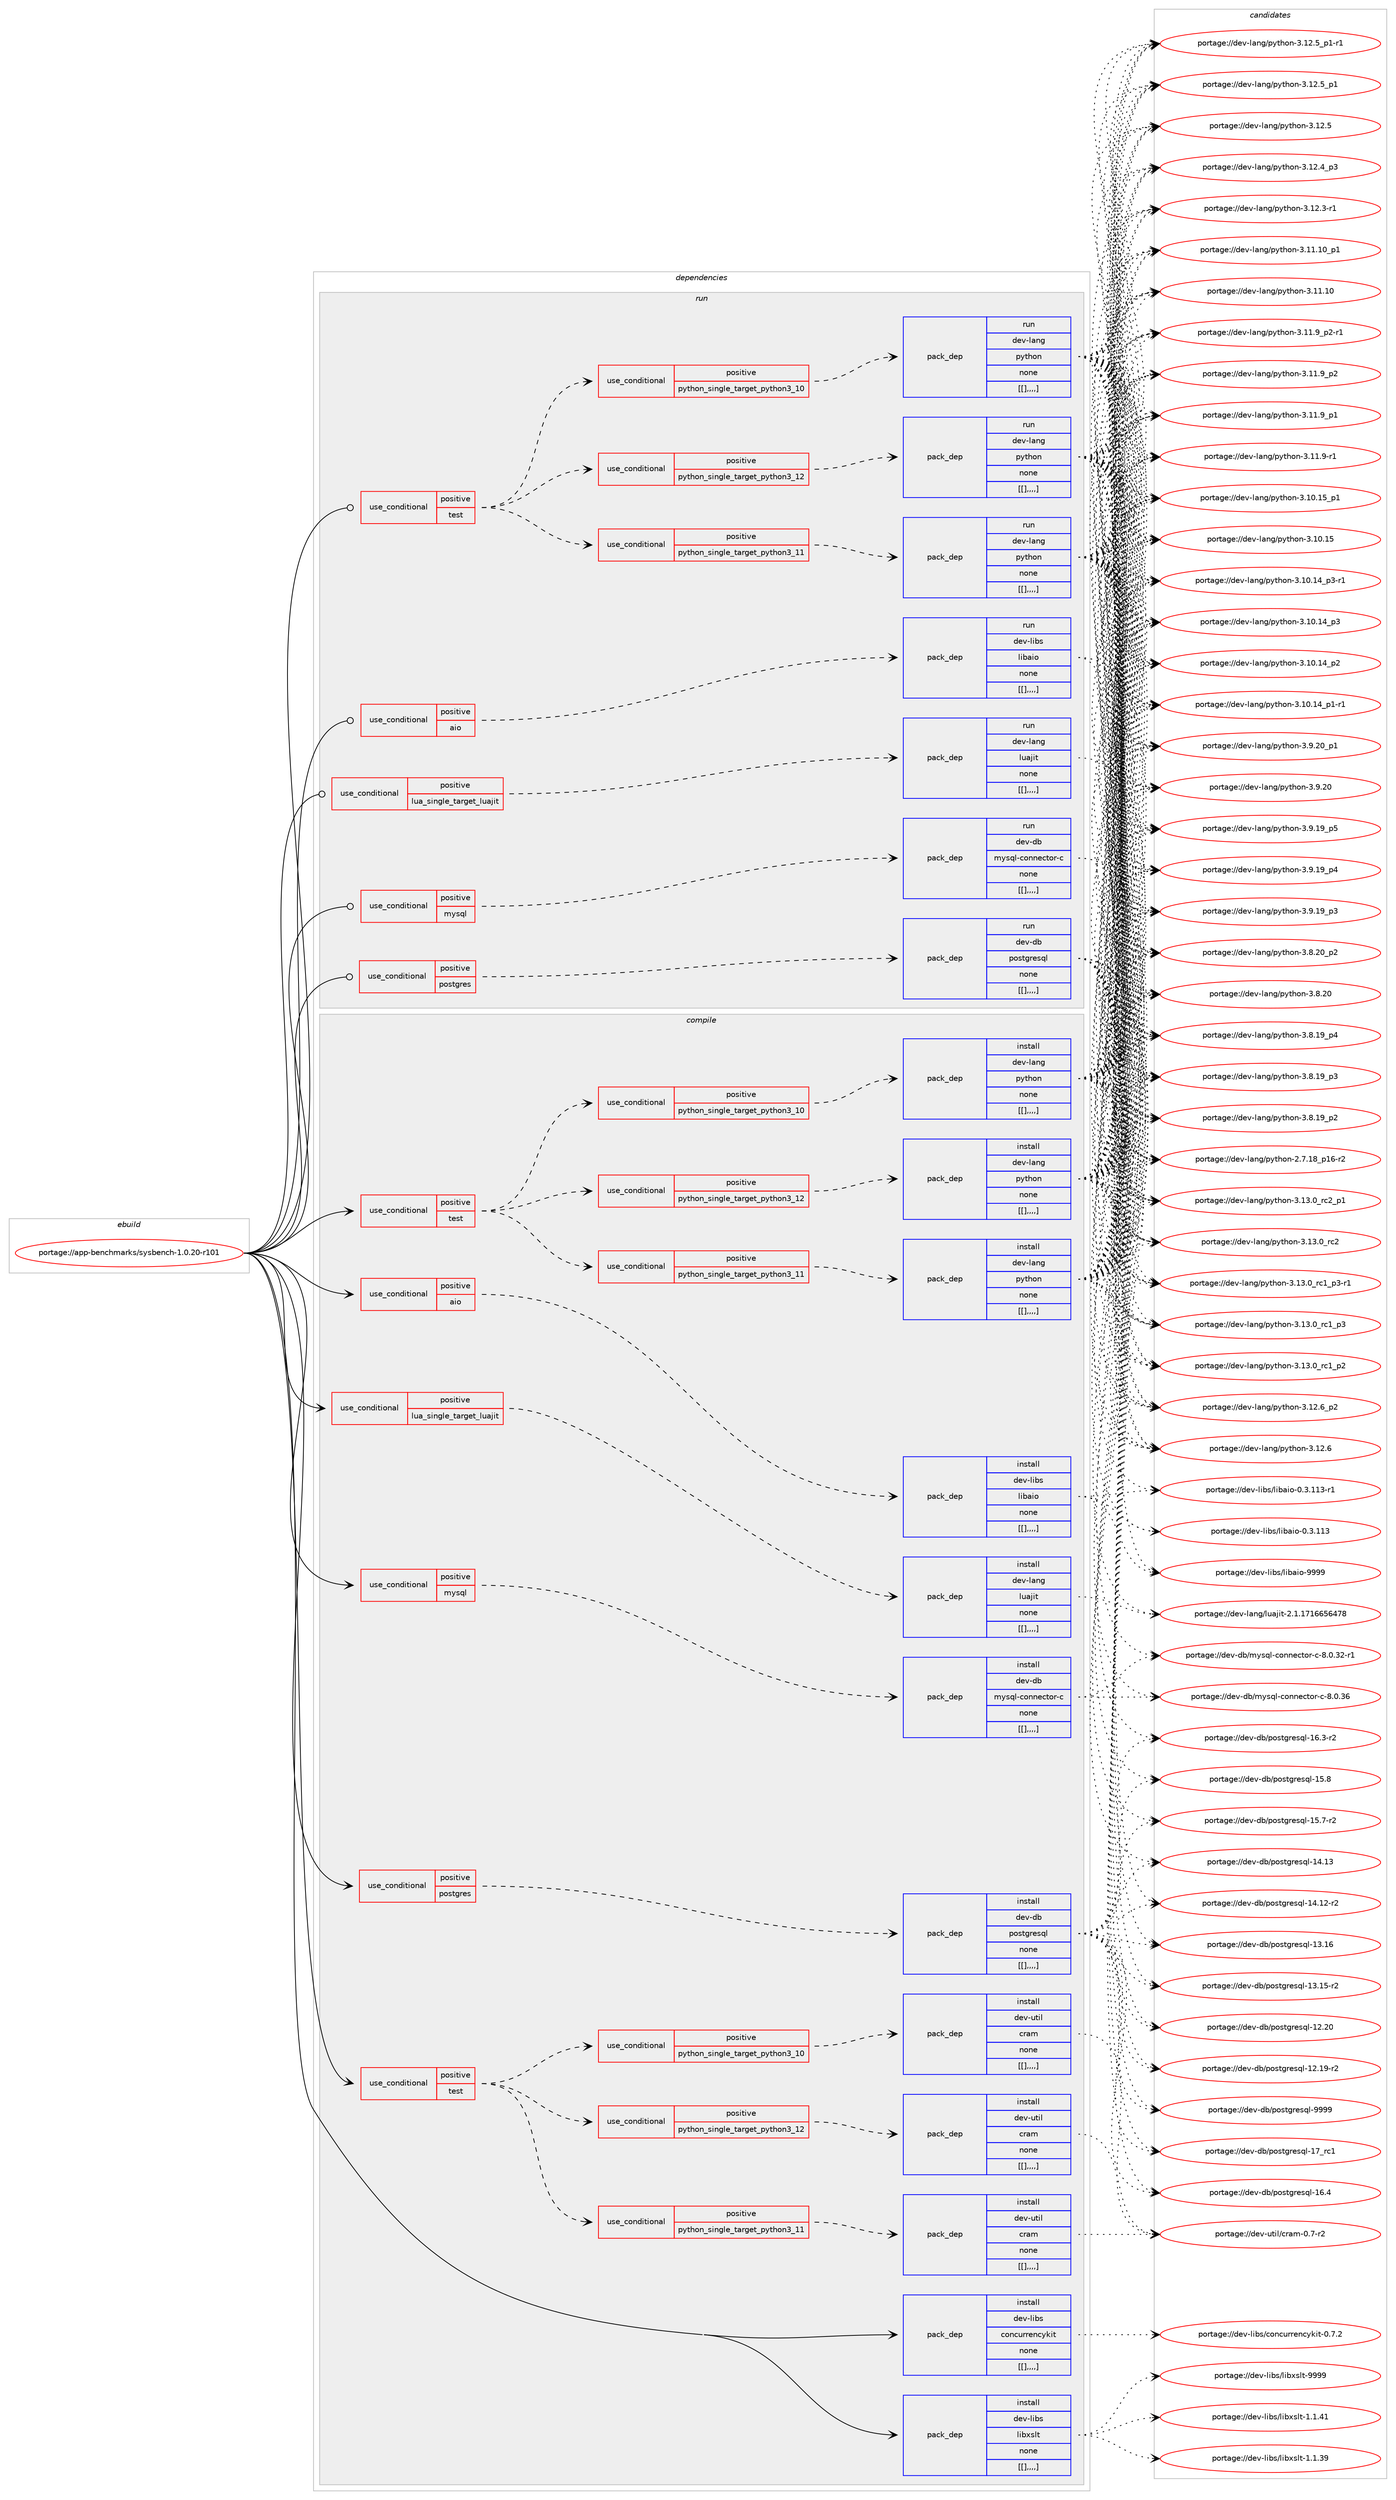 digraph prolog {

# *************
# Graph options
# *************

newrank=true;
concentrate=true;
compound=true;
graph [rankdir=LR,fontname=Helvetica,fontsize=10,ranksep=1.5];#, ranksep=2.5, nodesep=0.2];
edge  [arrowhead=vee];
node  [fontname=Helvetica,fontsize=10];

# **********
# The ebuild
# **********

subgraph cluster_leftcol {
color=gray;
label=<<i>ebuild</i>>;
id [label="portage://app-benchmarks/sysbench-1.0.20-r101", color=red, width=4, href="../app-benchmarks/sysbench-1.0.20-r101.svg"];
}

# ****************
# The dependencies
# ****************

subgraph cluster_midcol {
color=gray;
label=<<i>dependencies</i>>;
subgraph cluster_compile {
fillcolor="#eeeeee";
style=filled;
label=<<i>compile</i>>;
subgraph cond2992 {
dependency10580 [label=<<TABLE BORDER="0" CELLBORDER="1" CELLSPACING="0" CELLPADDING="4"><TR><TD ROWSPAN="3" CELLPADDING="10">use_conditional</TD></TR><TR><TD>positive</TD></TR><TR><TD>aio</TD></TR></TABLE>>, shape=none, color=red];
subgraph pack7541 {
dependency10581 [label=<<TABLE BORDER="0" CELLBORDER="1" CELLSPACING="0" CELLPADDING="4" WIDTH="220"><TR><TD ROWSPAN="6" CELLPADDING="30">pack_dep</TD></TR><TR><TD WIDTH="110">install</TD></TR><TR><TD>dev-libs</TD></TR><TR><TD>libaio</TD></TR><TR><TD>none</TD></TR><TR><TD>[[],,,,]</TD></TR></TABLE>>, shape=none, color=blue];
}
dependency10580:e -> dependency10581:w [weight=20,style="dashed",arrowhead="vee"];
}
id:e -> dependency10580:w [weight=20,style="solid",arrowhead="vee"];
subgraph cond2993 {
dependency10582 [label=<<TABLE BORDER="0" CELLBORDER="1" CELLSPACING="0" CELLPADDING="4"><TR><TD ROWSPAN="3" CELLPADDING="10">use_conditional</TD></TR><TR><TD>positive</TD></TR><TR><TD>lua_single_target_luajit</TD></TR></TABLE>>, shape=none, color=red];
subgraph pack7542 {
dependency10583 [label=<<TABLE BORDER="0" CELLBORDER="1" CELLSPACING="0" CELLPADDING="4" WIDTH="220"><TR><TD ROWSPAN="6" CELLPADDING="30">pack_dep</TD></TR><TR><TD WIDTH="110">install</TD></TR><TR><TD>dev-lang</TD></TR><TR><TD>luajit</TD></TR><TR><TD>none</TD></TR><TR><TD>[[],,,,]</TD></TR></TABLE>>, shape=none, color=blue];
}
dependency10582:e -> dependency10583:w [weight=20,style="dashed",arrowhead="vee"];
}
id:e -> dependency10582:w [weight=20,style="solid",arrowhead="vee"];
subgraph cond2994 {
dependency10584 [label=<<TABLE BORDER="0" CELLBORDER="1" CELLSPACING="0" CELLPADDING="4"><TR><TD ROWSPAN="3" CELLPADDING="10">use_conditional</TD></TR><TR><TD>positive</TD></TR><TR><TD>mysql</TD></TR></TABLE>>, shape=none, color=red];
subgraph pack7543 {
dependency10585 [label=<<TABLE BORDER="0" CELLBORDER="1" CELLSPACING="0" CELLPADDING="4" WIDTH="220"><TR><TD ROWSPAN="6" CELLPADDING="30">pack_dep</TD></TR><TR><TD WIDTH="110">install</TD></TR><TR><TD>dev-db</TD></TR><TR><TD>mysql-connector-c</TD></TR><TR><TD>none</TD></TR><TR><TD>[[],,,,]</TD></TR></TABLE>>, shape=none, color=blue];
}
dependency10584:e -> dependency10585:w [weight=20,style="dashed",arrowhead="vee"];
}
id:e -> dependency10584:w [weight=20,style="solid",arrowhead="vee"];
subgraph cond2995 {
dependency10586 [label=<<TABLE BORDER="0" CELLBORDER="1" CELLSPACING="0" CELLPADDING="4"><TR><TD ROWSPAN="3" CELLPADDING="10">use_conditional</TD></TR><TR><TD>positive</TD></TR><TR><TD>postgres</TD></TR></TABLE>>, shape=none, color=red];
subgraph pack7544 {
dependency10587 [label=<<TABLE BORDER="0" CELLBORDER="1" CELLSPACING="0" CELLPADDING="4" WIDTH="220"><TR><TD ROWSPAN="6" CELLPADDING="30">pack_dep</TD></TR><TR><TD WIDTH="110">install</TD></TR><TR><TD>dev-db</TD></TR><TR><TD>postgresql</TD></TR><TR><TD>none</TD></TR><TR><TD>[[],,,,]</TD></TR></TABLE>>, shape=none, color=blue];
}
dependency10586:e -> dependency10587:w [weight=20,style="dashed",arrowhead="vee"];
}
id:e -> dependency10586:w [weight=20,style="solid",arrowhead="vee"];
subgraph cond2996 {
dependency10588 [label=<<TABLE BORDER="0" CELLBORDER="1" CELLSPACING="0" CELLPADDING="4"><TR><TD ROWSPAN="3" CELLPADDING="10">use_conditional</TD></TR><TR><TD>positive</TD></TR><TR><TD>test</TD></TR></TABLE>>, shape=none, color=red];
subgraph cond2997 {
dependency10589 [label=<<TABLE BORDER="0" CELLBORDER="1" CELLSPACING="0" CELLPADDING="4"><TR><TD ROWSPAN="3" CELLPADDING="10">use_conditional</TD></TR><TR><TD>positive</TD></TR><TR><TD>python_single_target_python3_10</TD></TR></TABLE>>, shape=none, color=red];
subgraph pack7545 {
dependency10590 [label=<<TABLE BORDER="0" CELLBORDER="1" CELLSPACING="0" CELLPADDING="4" WIDTH="220"><TR><TD ROWSPAN="6" CELLPADDING="30">pack_dep</TD></TR><TR><TD WIDTH="110">install</TD></TR><TR><TD>dev-lang</TD></TR><TR><TD>python</TD></TR><TR><TD>none</TD></TR><TR><TD>[[],,,,]</TD></TR></TABLE>>, shape=none, color=blue];
}
dependency10589:e -> dependency10590:w [weight=20,style="dashed",arrowhead="vee"];
}
dependency10588:e -> dependency10589:w [weight=20,style="dashed",arrowhead="vee"];
subgraph cond2998 {
dependency10591 [label=<<TABLE BORDER="0" CELLBORDER="1" CELLSPACING="0" CELLPADDING="4"><TR><TD ROWSPAN="3" CELLPADDING="10">use_conditional</TD></TR><TR><TD>positive</TD></TR><TR><TD>python_single_target_python3_11</TD></TR></TABLE>>, shape=none, color=red];
subgraph pack7546 {
dependency10592 [label=<<TABLE BORDER="0" CELLBORDER="1" CELLSPACING="0" CELLPADDING="4" WIDTH="220"><TR><TD ROWSPAN="6" CELLPADDING="30">pack_dep</TD></TR><TR><TD WIDTH="110">install</TD></TR><TR><TD>dev-lang</TD></TR><TR><TD>python</TD></TR><TR><TD>none</TD></TR><TR><TD>[[],,,,]</TD></TR></TABLE>>, shape=none, color=blue];
}
dependency10591:e -> dependency10592:w [weight=20,style="dashed",arrowhead="vee"];
}
dependency10588:e -> dependency10591:w [weight=20,style="dashed",arrowhead="vee"];
subgraph cond2999 {
dependency10593 [label=<<TABLE BORDER="0" CELLBORDER="1" CELLSPACING="0" CELLPADDING="4"><TR><TD ROWSPAN="3" CELLPADDING="10">use_conditional</TD></TR><TR><TD>positive</TD></TR><TR><TD>python_single_target_python3_12</TD></TR></TABLE>>, shape=none, color=red];
subgraph pack7547 {
dependency10594 [label=<<TABLE BORDER="0" CELLBORDER="1" CELLSPACING="0" CELLPADDING="4" WIDTH="220"><TR><TD ROWSPAN="6" CELLPADDING="30">pack_dep</TD></TR><TR><TD WIDTH="110">install</TD></TR><TR><TD>dev-lang</TD></TR><TR><TD>python</TD></TR><TR><TD>none</TD></TR><TR><TD>[[],,,,]</TD></TR></TABLE>>, shape=none, color=blue];
}
dependency10593:e -> dependency10594:w [weight=20,style="dashed",arrowhead="vee"];
}
dependency10588:e -> dependency10593:w [weight=20,style="dashed",arrowhead="vee"];
}
id:e -> dependency10588:w [weight=20,style="solid",arrowhead="vee"];
subgraph cond3000 {
dependency10595 [label=<<TABLE BORDER="0" CELLBORDER="1" CELLSPACING="0" CELLPADDING="4"><TR><TD ROWSPAN="3" CELLPADDING="10">use_conditional</TD></TR><TR><TD>positive</TD></TR><TR><TD>test</TD></TR></TABLE>>, shape=none, color=red];
subgraph cond3001 {
dependency10596 [label=<<TABLE BORDER="0" CELLBORDER="1" CELLSPACING="0" CELLPADDING="4"><TR><TD ROWSPAN="3" CELLPADDING="10">use_conditional</TD></TR><TR><TD>positive</TD></TR><TR><TD>python_single_target_python3_10</TD></TR></TABLE>>, shape=none, color=red];
subgraph pack7548 {
dependency10597 [label=<<TABLE BORDER="0" CELLBORDER="1" CELLSPACING="0" CELLPADDING="4" WIDTH="220"><TR><TD ROWSPAN="6" CELLPADDING="30">pack_dep</TD></TR><TR><TD WIDTH="110">install</TD></TR><TR><TD>dev-util</TD></TR><TR><TD>cram</TD></TR><TR><TD>none</TD></TR><TR><TD>[[],,,,]</TD></TR></TABLE>>, shape=none, color=blue];
}
dependency10596:e -> dependency10597:w [weight=20,style="dashed",arrowhead="vee"];
}
dependency10595:e -> dependency10596:w [weight=20,style="dashed",arrowhead="vee"];
subgraph cond3002 {
dependency10598 [label=<<TABLE BORDER="0" CELLBORDER="1" CELLSPACING="0" CELLPADDING="4"><TR><TD ROWSPAN="3" CELLPADDING="10">use_conditional</TD></TR><TR><TD>positive</TD></TR><TR><TD>python_single_target_python3_11</TD></TR></TABLE>>, shape=none, color=red];
subgraph pack7549 {
dependency10599 [label=<<TABLE BORDER="0" CELLBORDER="1" CELLSPACING="0" CELLPADDING="4" WIDTH="220"><TR><TD ROWSPAN="6" CELLPADDING="30">pack_dep</TD></TR><TR><TD WIDTH="110">install</TD></TR><TR><TD>dev-util</TD></TR><TR><TD>cram</TD></TR><TR><TD>none</TD></TR><TR><TD>[[],,,,]</TD></TR></TABLE>>, shape=none, color=blue];
}
dependency10598:e -> dependency10599:w [weight=20,style="dashed",arrowhead="vee"];
}
dependency10595:e -> dependency10598:w [weight=20,style="dashed",arrowhead="vee"];
subgraph cond3003 {
dependency10600 [label=<<TABLE BORDER="0" CELLBORDER="1" CELLSPACING="0" CELLPADDING="4"><TR><TD ROWSPAN="3" CELLPADDING="10">use_conditional</TD></TR><TR><TD>positive</TD></TR><TR><TD>python_single_target_python3_12</TD></TR></TABLE>>, shape=none, color=red];
subgraph pack7550 {
dependency10601 [label=<<TABLE BORDER="0" CELLBORDER="1" CELLSPACING="0" CELLPADDING="4" WIDTH="220"><TR><TD ROWSPAN="6" CELLPADDING="30">pack_dep</TD></TR><TR><TD WIDTH="110">install</TD></TR><TR><TD>dev-util</TD></TR><TR><TD>cram</TD></TR><TR><TD>none</TD></TR><TR><TD>[[],,,,]</TD></TR></TABLE>>, shape=none, color=blue];
}
dependency10600:e -> dependency10601:w [weight=20,style="dashed",arrowhead="vee"];
}
dependency10595:e -> dependency10600:w [weight=20,style="dashed",arrowhead="vee"];
}
id:e -> dependency10595:w [weight=20,style="solid",arrowhead="vee"];
subgraph pack7551 {
dependency10602 [label=<<TABLE BORDER="0" CELLBORDER="1" CELLSPACING="0" CELLPADDING="4" WIDTH="220"><TR><TD ROWSPAN="6" CELLPADDING="30">pack_dep</TD></TR><TR><TD WIDTH="110">install</TD></TR><TR><TD>dev-libs</TD></TR><TR><TD>concurrencykit</TD></TR><TR><TD>none</TD></TR><TR><TD>[[],,,,]</TD></TR></TABLE>>, shape=none, color=blue];
}
id:e -> dependency10602:w [weight=20,style="solid",arrowhead="vee"];
subgraph pack7552 {
dependency10603 [label=<<TABLE BORDER="0" CELLBORDER="1" CELLSPACING="0" CELLPADDING="4" WIDTH="220"><TR><TD ROWSPAN="6" CELLPADDING="30">pack_dep</TD></TR><TR><TD WIDTH="110">install</TD></TR><TR><TD>dev-libs</TD></TR><TR><TD>libxslt</TD></TR><TR><TD>none</TD></TR><TR><TD>[[],,,,]</TD></TR></TABLE>>, shape=none, color=blue];
}
id:e -> dependency10603:w [weight=20,style="solid",arrowhead="vee"];
}
subgraph cluster_compileandrun {
fillcolor="#eeeeee";
style=filled;
label=<<i>compile and run</i>>;
}
subgraph cluster_run {
fillcolor="#eeeeee";
style=filled;
label=<<i>run</i>>;
subgraph cond3004 {
dependency10604 [label=<<TABLE BORDER="0" CELLBORDER="1" CELLSPACING="0" CELLPADDING="4"><TR><TD ROWSPAN="3" CELLPADDING="10">use_conditional</TD></TR><TR><TD>positive</TD></TR><TR><TD>aio</TD></TR></TABLE>>, shape=none, color=red];
subgraph pack7553 {
dependency10605 [label=<<TABLE BORDER="0" CELLBORDER="1" CELLSPACING="0" CELLPADDING="4" WIDTH="220"><TR><TD ROWSPAN="6" CELLPADDING="30">pack_dep</TD></TR><TR><TD WIDTH="110">run</TD></TR><TR><TD>dev-libs</TD></TR><TR><TD>libaio</TD></TR><TR><TD>none</TD></TR><TR><TD>[[],,,,]</TD></TR></TABLE>>, shape=none, color=blue];
}
dependency10604:e -> dependency10605:w [weight=20,style="dashed",arrowhead="vee"];
}
id:e -> dependency10604:w [weight=20,style="solid",arrowhead="odot"];
subgraph cond3005 {
dependency10606 [label=<<TABLE BORDER="0" CELLBORDER="1" CELLSPACING="0" CELLPADDING="4"><TR><TD ROWSPAN="3" CELLPADDING="10">use_conditional</TD></TR><TR><TD>positive</TD></TR><TR><TD>lua_single_target_luajit</TD></TR></TABLE>>, shape=none, color=red];
subgraph pack7554 {
dependency10607 [label=<<TABLE BORDER="0" CELLBORDER="1" CELLSPACING="0" CELLPADDING="4" WIDTH="220"><TR><TD ROWSPAN="6" CELLPADDING="30">pack_dep</TD></TR><TR><TD WIDTH="110">run</TD></TR><TR><TD>dev-lang</TD></TR><TR><TD>luajit</TD></TR><TR><TD>none</TD></TR><TR><TD>[[],,,,]</TD></TR></TABLE>>, shape=none, color=blue];
}
dependency10606:e -> dependency10607:w [weight=20,style="dashed",arrowhead="vee"];
}
id:e -> dependency10606:w [weight=20,style="solid",arrowhead="odot"];
subgraph cond3006 {
dependency10608 [label=<<TABLE BORDER="0" CELLBORDER="1" CELLSPACING="0" CELLPADDING="4"><TR><TD ROWSPAN="3" CELLPADDING="10">use_conditional</TD></TR><TR><TD>positive</TD></TR><TR><TD>mysql</TD></TR></TABLE>>, shape=none, color=red];
subgraph pack7555 {
dependency10609 [label=<<TABLE BORDER="0" CELLBORDER="1" CELLSPACING="0" CELLPADDING="4" WIDTH="220"><TR><TD ROWSPAN="6" CELLPADDING="30">pack_dep</TD></TR><TR><TD WIDTH="110">run</TD></TR><TR><TD>dev-db</TD></TR><TR><TD>mysql-connector-c</TD></TR><TR><TD>none</TD></TR><TR><TD>[[],,,,]</TD></TR></TABLE>>, shape=none, color=blue];
}
dependency10608:e -> dependency10609:w [weight=20,style="dashed",arrowhead="vee"];
}
id:e -> dependency10608:w [weight=20,style="solid",arrowhead="odot"];
subgraph cond3007 {
dependency10610 [label=<<TABLE BORDER="0" CELLBORDER="1" CELLSPACING="0" CELLPADDING="4"><TR><TD ROWSPAN="3" CELLPADDING="10">use_conditional</TD></TR><TR><TD>positive</TD></TR><TR><TD>postgres</TD></TR></TABLE>>, shape=none, color=red];
subgraph pack7556 {
dependency10611 [label=<<TABLE BORDER="0" CELLBORDER="1" CELLSPACING="0" CELLPADDING="4" WIDTH="220"><TR><TD ROWSPAN="6" CELLPADDING="30">pack_dep</TD></TR><TR><TD WIDTH="110">run</TD></TR><TR><TD>dev-db</TD></TR><TR><TD>postgresql</TD></TR><TR><TD>none</TD></TR><TR><TD>[[],,,,]</TD></TR></TABLE>>, shape=none, color=blue];
}
dependency10610:e -> dependency10611:w [weight=20,style="dashed",arrowhead="vee"];
}
id:e -> dependency10610:w [weight=20,style="solid",arrowhead="odot"];
subgraph cond3008 {
dependency10612 [label=<<TABLE BORDER="0" CELLBORDER="1" CELLSPACING="0" CELLPADDING="4"><TR><TD ROWSPAN="3" CELLPADDING="10">use_conditional</TD></TR><TR><TD>positive</TD></TR><TR><TD>test</TD></TR></TABLE>>, shape=none, color=red];
subgraph cond3009 {
dependency10613 [label=<<TABLE BORDER="0" CELLBORDER="1" CELLSPACING="0" CELLPADDING="4"><TR><TD ROWSPAN="3" CELLPADDING="10">use_conditional</TD></TR><TR><TD>positive</TD></TR><TR><TD>python_single_target_python3_10</TD></TR></TABLE>>, shape=none, color=red];
subgraph pack7557 {
dependency10614 [label=<<TABLE BORDER="0" CELLBORDER="1" CELLSPACING="0" CELLPADDING="4" WIDTH="220"><TR><TD ROWSPAN="6" CELLPADDING="30">pack_dep</TD></TR><TR><TD WIDTH="110">run</TD></TR><TR><TD>dev-lang</TD></TR><TR><TD>python</TD></TR><TR><TD>none</TD></TR><TR><TD>[[],,,,]</TD></TR></TABLE>>, shape=none, color=blue];
}
dependency10613:e -> dependency10614:w [weight=20,style="dashed",arrowhead="vee"];
}
dependency10612:e -> dependency10613:w [weight=20,style="dashed",arrowhead="vee"];
subgraph cond3010 {
dependency10615 [label=<<TABLE BORDER="0" CELLBORDER="1" CELLSPACING="0" CELLPADDING="4"><TR><TD ROWSPAN="3" CELLPADDING="10">use_conditional</TD></TR><TR><TD>positive</TD></TR><TR><TD>python_single_target_python3_11</TD></TR></TABLE>>, shape=none, color=red];
subgraph pack7558 {
dependency10616 [label=<<TABLE BORDER="0" CELLBORDER="1" CELLSPACING="0" CELLPADDING="4" WIDTH="220"><TR><TD ROWSPAN="6" CELLPADDING="30">pack_dep</TD></TR><TR><TD WIDTH="110">run</TD></TR><TR><TD>dev-lang</TD></TR><TR><TD>python</TD></TR><TR><TD>none</TD></TR><TR><TD>[[],,,,]</TD></TR></TABLE>>, shape=none, color=blue];
}
dependency10615:e -> dependency10616:w [weight=20,style="dashed",arrowhead="vee"];
}
dependency10612:e -> dependency10615:w [weight=20,style="dashed",arrowhead="vee"];
subgraph cond3011 {
dependency10617 [label=<<TABLE BORDER="0" CELLBORDER="1" CELLSPACING="0" CELLPADDING="4"><TR><TD ROWSPAN="3" CELLPADDING="10">use_conditional</TD></TR><TR><TD>positive</TD></TR><TR><TD>python_single_target_python3_12</TD></TR></TABLE>>, shape=none, color=red];
subgraph pack7559 {
dependency10618 [label=<<TABLE BORDER="0" CELLBORDER="1" CELLSPACING="0" CELLPADDING="4" WIDTH="220"><TR><TD ROWSPAN="6" CELLPADDING="30">pack_dep</TD></TR><TR><TD WIDTH="110">run</TD></TR><TR><TD>dev-lang</TD></TR><TR><TD>python</TD></TR><TR><TD>none</TD></TR><TR><TD>[[],,,,]</TD></TR></TABLE>>, shape=none, color=blue];
}
dependency10617:e -> dependency10618:w [weight=20,style="dashed",arrowhead="vee"];
}
dependency10612:e -> dependency10617:w [weight=20,style="dashed",arrowhead="vee"];
}
id:e -> dependency10612:w [weight=20,style="solid",arrowhead="odot"];
}
}

# **************
# The candidates
# **************

subgraph cluster_choices {
rank=same;
color=gray;
label=<<i>candidates</i>>;

subgraph choice7541 {
color=black;
nodesep=1;
choice10010111845108105981154710810598971051114557575757 [label="portage://dev-libs/libaio-9999", color=red, width=4,href="../dev-libs/libaio-9999.svg"];
choice100101118451081059811547108105989710511145484651464949514511449 [label="portage://dev-libs/libaio-0.3.113-r1", color=red, width=4,href="../dev-libs/libaio-0.3.113-r1.svg"];
choice10010111845108105981154710810598971051114548465146494951 [label="portage://dev-libs/libaio-0.3.113", color=red, width=4,href="../dev-libs/libaio-0.3.113.svg"];
dependency10581:e -> choice10010111845108105981154710810598971051114557575757:w [style=dotted,weight="100"];
dependency10581:e -> choice100101118451081059811547108105989710511145484651464949514511449:w [style=dotted,weight="100"];
dependency10581:e -> choice10010111845108105981154710810598971051114548465146494951:w [style=dotted,weight="100"];
}
subgraph choice7542 {
color=black;
nodesep=1;
choice10010111845108971101034710811797106105116455046494649554954545354525556 [label="portage://dev-lang/luajit-2.1.1716656478", color=red, width=4,href="../dev-lang/luajit-2.1.1716656478.svg"];
dependency10583:e -> choice10010111845108971101034710811797106105116455046494649554954545354525556:w [style=dotted,weight="100"];
}
subgraph choice7543 {
color=black;
nodesep=1;
choice100101118451009847109121115113108459911111011010199116111114459945564648465154 [label="portage://dev-db/mysql-connector-c-8.0.36", color=red, width=4,href="../dev-db/mysql-connector-c-8.0.36.svg"];
choice1001011184510098471091211151131084599111110110101991161111144599455646484651504511449 [label="portage://dev-db/mysql-connector-c-8.0.32-r1", color=red, width=4,href="../dev-db/mysql-connector-c-8.0.32-r1.svg"];
dependency10585:e -> choice100101118451009847109121115113108459911111011010199116111114459945564648465154:w [style=dotted,weight="100"];
dependency10585:e -> choice1001011184510098471091211151131084599111110110101991161111144599455646484651504511449:w [style=dotted,weight="100"];
}
subgraph choice7544 {
color=black;
nodesep=1;
choice1001011184510098471121111151161031141011151131084557575757 [label="portage://dev-db/postgresql-9999", color=red, width=4,href="../dev-db/postgresql-9999.svg"];
choice100101118451009847112111115116103114101115113108454955951149949 [label="portage://dev-db/postgresql-17_rc1", color=red, width=4,href="../dev-db/postgresql-17_rc1.svg"];
choice1001011184510098471121111151161031141011151131084549544652 [label="portage://dev-db/postgresql-16.4", color=red, width=4,href="../dev-db/postgresql-16.4.svg"];
choice10010111845100984711211111511610311410111511310845495446514511450 [label="portage://dev-db/postgresql-16.3-r2", color=red, width=4,href="../dev-db/postgresql-16.3-r2.svg"];
choice1001011184510098471121111151161031141011151131084549534656 [label="portage://dev-db/postgresql-15.8", color=red, width=4,href="../dev-db/postgresql-15.8.svg"];
choice10010111845100984711211111511610311410111511310845495346554511450 [label="portage://dev-db/postgresql-15.7-r2", color=red, width=4,href="../dev-db/postgresql-15.7-r2.svg"];
choice100101118451009847112111115116103114101115113108454952464951 [label="portage://dev-db/postgresql-14.13", color=red, width=4,href="../dev-db/postgresql-14.13.svg"];
choice1001011184510098471121111151161031141011151131084549524649504511450 [label="portage://dev-db/postgresql-14.12-r2", color=red, width=4,href="../dev-db/postgresql-14.12-r2.svg"];
choice100101118451009847112111115116103114101115113108454951464954 [label="portage://dev-db/postgresql-13.16", color=red, width=4,href="../dev-db/postgresql-13.16.svg"];
choice1001011184510098471121111151161031141011151131084549514649534511450 [label="portage://dev-db/postgresql-13.15-r2", color=red, width=4,href="../dev-db/postgresql-13.15-r2.svg"];
choice100101118451009847112111115116103114101115113108454950465048 [label="portage://dev-db/postgresql-12.20", color=red, width=4,href="../dev-db/postgresql-12.20.svg"];
choice1001011184510098471121111151161031141011151131084549504649574511450 [label="portage://dev-db/postgresql-12.19-r2", color=red, width=4,href="../dev-db/postgresql-12.19-r2.svg"];
dependency10587:e -> choice1001011184510098471121111151161031141011151131084557575757:w [style=dotted,weight="100"];
dependency10587:e -> choice100101118451009847112111115116103114101115113108454955951149949:w [style=dotted,weight="100"];
dependency10587:e -> choice1001011184510098471121111151161031141011151131084549544652:w [style=dotted,weight="100"];
dependency10587:e -> choice10010111845100984711211111511610311410111511310845495446514511450:w [style=dotted,weight="100"];
dependency10587:e -> choice1001011184510098471121111151161031141011151131084549534656:w [style=dotted,weight="100"];
dependency10587:e -> choice10010111845100984711211111511610311410111511310845495346554511450:w [style=dotted,weight="100"];
dependency10587:e -> choice100101118451009847112111115116103114101115113108454952464951:w [style=dotted,weight="100"];
dependency10587:e -> choice1001011184510098471121111151161031141011151131084549524649504511450:w [style=dotted,weight="100"];
dependency10587:e -> choice100101118451009847112111115116103114101115113108454951464954:w [style=dotted,weight="100"];
dependency10587:e -> choice1001011184510098471121111151161031141011151131084549514649534511450:w [style=dotted,weight="100"];
dependency10587:e -> choice100101118451009847112111115116103114101115113108454950465048:w [style=dotted,weight="100"];
dependency10587:e -> choice1001011184510098471121111151161031141011151131084549504649574511450:w [style=dotted,weight="100"];
}
subgraph choice7545 {
color=black;
nodesep=1;
choice100101118451089711010347112121116104111110455146495146489511499509511249 [label="portage://dev-lang/python-3.13.0_rc2_p1", color=red, width=4,href="../dev-lang/python-3.13.0_rc2_p1.svg"];
choice10010111845108971101034711212111610411111045514649514648951149950 [label="portage://dev-lang/python-3.13.0_rc2", color=red, width=4,href="../dev-lang/python-3.13.0_rc2.svg"];
choice1001011184510897110103471121211161041111104551464951464895114994995112514511449 [label="portage://dev-lang/python-3.13.0_rc1_p3-r1", color=red, width=4,href="../dev-lang/python-3.13.0_rc1_p3-r1.svg"];
choice100101118451089711010347112121116104111110455146495146489511499499511251 [label="portage://dev-lang/python-3.13.0_rc1_p3", color=red, width=4,href="../dev-lang/python-3.13.0_rc1_p3.svg"];
choice100101118451089711010347112121116104111110455146495146489511499499511250 [label="portage://dev-lang/python-3.13.0_rc1_p2", color=red, width=4,href="../dev-lang/python-3.13.0_rc1_p2.svg"];
choice100101118451089711010347112121116104111110455146495046549511250 [label="portage://dev-lang/python-3.12.6_p2", color=red, width=4,href="../dev-lang/python-3.12.6_p2.svg"];
choice10010111845108971101034711212111610411111045514649504654 [label="portage://dev-lang/python-3.12.6", color=red, width=4,href="../dev-lang/python-3.12.6.svg"];
choice1001011184510897110103471121211161041111104551464950465395112494511449 [label="portage://dev-lang/python-3.12.5_p1-r1", color=red, width=4,href="../dev-lang/python-3.12.5_p1-r1.svg"];
choice100101118451089711010347112121116104111110455146495046539511249 [label="portage://dev-lang/python-3.12.5_p1", color=red, width=4,href="../dev-lang/python-3.12.5_p1.svg"];
choice10010111845108971101034711212111610411111045514649504653 [label="portage://dev-lang/python-3.12.5", color=red, width=4,href="../dev-lang/python-3.12.5.svg"];
choice100101118451089711010347112121116104111110455146495046529511251 [label="portage://dev-lang/python-3.12.4_p3", color=red, width=4,href="../dev-lang/python-3.12.4_p3.svg"];
choice100101118451089711010347112121116104111110455146495046514511449 [label="portage://dev-lang/python-3.12.3-r1", color=red, width=4,href="../dev-lang/python-3.12.3-r1.svg"];
choice10010111845108971101034711212111610411111045514649494649489511249 [label="portage://dev-lang/python-3.11.10_p1", color=red, width=4,href="../dev-lang/python-3.11.10_p1.svg"];
choice1001011184510897110103471121211161041111104551464949464948 [label="portage://dev-lang/python-3.11.10", color=red, width=4,href="../dev-lang/python-3.11.10.svg"];
choice1001011184510897110103471121211161041111104551464949465795112504511449 [label="portage://dev-lang/python-3.11.9_p2-r1", color=red, width=4,href="../dev-lang/python-3.11.9_p2-r1.svg"];
choice100101118451089711010347112121116104111110455146494946579511250 [label="portage://dev-lang/python-3.11.9_p2", color=red, width=4,href="../dev-lang/python-3.11.9_p2.svg"];
choice100101118451089711010347112121116104111110455146494946579511249 [label="portage://dev-lang/python-3.11.9_p1", color=red, width=4,href="../dev-lang/python-3.11.9_p1.svg"];
choice100101118451089711010347112121116104111110455146494946574511449 [label="portage://dev-lang/python-3.11.9-r1", color=red, width=4,href="../dev-lang/python-3.11.9-r1.svg"];
choice10010111845108971101034711212111610411111045514649484649539511249 [label="portage://dev-lang/python-3.10.15_p1", color=red, width=4,href="../dev-lang/python-3.10.15_p1.svg"];
choice1001011184510897110103471121211161041111104551464948464953 [label="portage://dev-lang/python-3.10.15", color=red, width=4,href="../dev-lang/python-3.10.15.svg"];
choice100101118451089711010347112121116104111110455146494846495295112514511449 [label="portage://dev-lang/python-3.10.14_p3-r1", color=red, width=4,href="../dev-lang/python-3.10.14_p3-r1.svg"];
choice10010111845108971101034711212111610411111045514649484649529511251 [label="portage://dev-lang/python-3.10.14_p3", color=red, width=4,href="../dev-lang/python-3.10.14_p3.svg"];
choice10010111845108971101034711212111610411111045514649484649529511250 [label="portage://dev-lang/python-3.10.14_p2", color=red, width=4,href="../dev-lang/python-3.10.14_p2.svg"];
choice100101118451089711010347112121116104111110455146494846495295112494511449 [label="portage://dev-lang/python-3.10.14_p1-r1", color=red, width=4,href="../dev-lang/python-3.10.14_p1-r1.svg"];
choice100101118451089711010347112121116104111110455146574650489511249 [label="portage://dev-lang/python-3.9.20_p1", color=red, width=4,href="../dev-lang/python-3.9.20_p1.svg"];
choice10010111845108971101034711212111610411111045514657465048 [label="portage://dev-lang/python-3.9.20", color=red, width=4,href="../dev-lang/python-3.9.20.svg"];
choice100101118451089711010347112121116104111110455146574649579511253 [label="portage://dev-lang/python-3.9.19_p5", color=red, width=4,href="../dev-lang/python-3.9.19_p5.svg"];
choice100101118451089711010347112121116104111110455146574649579511252 [label="portage://dev-lang/python-3.9.19_p4", color=red, width=4,href="../dev-lang/python-3.9.19_p4.svg"];
choice100101118451089711010347112121116104111110455146574649579511251 [label="portage://dev-lang/python-3.9.19_p3", color=red, width=4,href="../dev-lang/python-3.9.19_p3.svg"];
choice100101118451089711010347112121116104111110455146564650489511250 [label="portage://dev-lang/python-3.8.20_p2", color=red, width=4,href="../dev-lang/python-3.8.20_p2.svg"];
choice10010111845108971101034711212111610411111045514656465048 [label="portage://dev-lang/python-3.8.20", color=red, width=4,href="../dev-lang/python-3.8.20.svg"];
choice100101118451089711010347112121116104111110455146564649579511252 [label="portage://dev-lang/python-3.8.19_p4", color=red, width=4,href="../dev-lang/python-3.8.19_p4.svg"];
choice100101118451089711010347112121116104111110455146564649579511251 [label="portage://dev-lang/python-3.8.19_p3", color=red, width=4,href="../dev-lang/python-3.8.19_p3.svg"];
choice100101118451089711010347112121116104111110455146564649579511250 [label="portage://dev-lang/python-3.8.19_p2", color=red, width=4,href="../dev-lang/python-3.8.19_p2.svg"];
choice100101118451089711010347112121116104111110455046554649569511249544511450 [label="portage://dev-lang/python-2.7.18_p16-r2", color=red, width=4,href="../dev-lang/python-2.7.18_p16-r2.svg"];
dependency10590:e -> choice100101118451089711010347112121116104111110455146495146489511499509511249:w [style=dotted,weight="100"];
dependency10590:e -> choice10010111845108971101034711212111610411111045514649514648951149950:w [style=dotted,weight="100"];
dependency10590:e -> choice1001011184510897110103471121211161041111104551464951464895114994995112514511449:w [style=dotted,weight="100"];
dependency10590:e -> choice100101118451089711010347112121116104111110455146495146489511499499511251:w [style=dotted,weight="100"];
dependency10590:e -> choice100101118451089711010347112121116104111110455146495146489511499499511250:w [style=dotted,weight="100"];
dependency10590:e -> choice100101118451089711010347112121116104111110455146495046549511250:w [style=dotted,weight="100"];
dependency10590:e -> choice10010111845108971101034711212111610411111045514649504654:w [style=dotted,weight="100"];
dependency10590:e -> choice1001011184510897110103471121211161041111104551464950465395112494511449:w [style=dotted,weight="100"];
dependency10590:e -> choice100101118451089711010347112121116104111110455146495046539511249:w [style=dotted,weight="100"];
dependency10590:e -> choice10010111845108971101034711212111610411111045514649504653:w [style=dotted,weight="100"];
dependency10590:e -> choice100101118451089711010347112121116104111110455146495046529511251:w [style=dotted,weight="100"];
dependency10590:e -> choice100101118451089711010347112121116104111110455146495046514511449:w [style=dotted,weight="100"];
dependency10590:e -> choice10010111845108971101034711212111610411111045514649494649489511249:w [style=dotted,weight="100"];
dependency10590:e -> choice1001011184510897110103471121211161041111104551464949464948:w [style=dotted,weight="100"];
dependency10590:e -> choice1001011184510897110103471121211161041111104551464949465795112504511449:w [style=dotted,weight="100"];
dependency10590:e -> choice100101118451089711010347112121116104111110455146494946579511250:w [style=dotted,weight="100"];
dependency10590:e -> choice100101118451089711010347112121116104111110455146494946579511249:w [style=dotted,weight="100"];
dependency10590:e -> choice100101118451089711010347112121116104111110455146494946574511449:w [style=dotted,weight="100"];
dependency10590:e -> choice10010111845108971101034711212111610411111045514649484649539511249:w [style=dotted,weight="100"];
dependency10590:e -> choice1001011184510897110103471121211161041111104551464948464953:w [style=dotted,weight="100"];
dependency10590:e -> choice100101118451089711010347112121116104111110455146494846495295112514511449:w [style=dotted,weight="100"];
dependency10590:e -> choice10010111845108971101034711212111610411111045514649484649529511251:w [style=dotted,weight="100"];
dependency10590:e -> choice10010111845108971101034711212111610411111045514649484649529511250:w [style=dotted,weight="100"];
dependency10590:e -> choice100101118451089711010347112121116104111110455146494846495295112494511449:w [style=dotted,weight="100"];
dependency10590:e -> choice100101118451089711010347112121116104111110455146574650489511249:w [style=dotted,weight="100"];
dependency10590:e -> choice10010111845108971101034711212111610411111045514657465048:w [style=dotted,weight="100"];
dependency10590:e -> choice100101118451089711010347112121116104111110455146574649579511253:w [style=dotted,weight="100"];
dependency10590:e -> choice100101118451089711010347112121116104111110455146574649579511252:w [style=dotted,weight="100"];
dependency10590:e -> choice100101118451089711010347112121116104111110455146574649579511251:w [style=dotted,weight="100"];
dependency10590:e -> choice100101118451089711010347112121116104111110455146564650489511250:w [style=dotted,weight="100"];
dependency10590:e -> choice10010111845108971101034711212111610411111045514656465048:w [style=dotted,weight="100"];
dependency10590:e -> choice100101118451089711010347112121116104111110455146564649579511252:w [style=dotted,weight="100"];
dependency10590:e -> choice100101118451089711010347112121116104111110455146564649579511251:w [style=dotted,weight="100"];
dependency10590:e -> choice100101118451089711010347112121116104111110455146564649579511250:w [style=dotted,weight="100"];
dependency10590:e -> choice100101118451089711010347112121116104111110455046554649569511249544511450:w [style=dotted,weight="100"];
}
subgraph choice7546 {
color=black;
nodesep=1;
choice100101118451089711010347112121116104111110455146495146489511499509511249 [label="portage://dev-lang/python-3.13.0_rc2_p1", color=red, width=4,href="../dev-lang/python-3.13.0_rc2_p1.svg"];
choice10010111845108971101034711212111610411111045514649514648951149950 [label="portage://dev-lang/python-3.13.0_rc2", color=red, width=4,href="../dev-lang/python-3.13.0_rc2.svg"];
choice1001011184510897110103471121211161041111104551464951464895114994995112514511449 [label="portage://dev-lang/python-3.13.0_rc1_p3-r1", color=red, width=4,href="../dev-lang/python-3.13.0_rc1_p3-r1.svg"];
choice100101118451089711010347112121116104111110455146495146489511499499511251 [label="portage://dev-lang/python-3.13.0_rc1_p3", color=red, width=4,href="../dev-lang/python-3.13.0_rc1_p3.svg"];
choice100101118451089711010347112121116104111110455146495146489511499499511250 [label="portage://dev-lang/python-3.13.0_rc1_p2", color=red, width=4,href="../dev-lang/python-3.13.0_rc1_p2.svg"];
choice100101118451089711010347112121116104111110455146495046549511250 [label="portage://dev-lang/python-3.12.6_p2", color=red, width=4,href="../dev-lang/python-3.12.6_p2.svg"];
choice10010111845108971101034711212111610411111045514649504654 [label="portage://dev-lang/python-3.12.6", color=red, width=4,href="../dev-lang/python-3.12.6.svg"];
choice1001011184510897110103471121211161041111104551464950465395112494511449 [label="portage://dev-lang/python-3.12.5_p1-r1", color=red, width=4,href="../dev-lang/python-3.12.5_p1-r1.svg"];
choice100101118451089711010347112121116104111110455146495046539511249 [label="portage://dev-lang/python-3.12.5_p1", color=red, width=4,href="../dev-lang/python-3.12.5_p1.svg"];
choice10010111845108971101034711212111610411111045514649504653 [label="portage://dev-lang/python-3.12.5", color=red, width=4,href="../dev-lang/python-3.12.5.svg"];
choice100101118451089711010347112121116104111110455146495046529511251 [label="portage://dev-lang/python-3.12.4_p3", color=red, width=4,href="../dev-lang/python-3.12.4_p3.svg"];
choice100101118451089711010347112121116104111110455146495046514511449 [label="portage://dev-lang/python-3.12.3-r1", color=red, width=4,href="../dev-lang/python-3.12.3-r1.svg"];
choice10010111845108971101034711212111610411111045514649494649489511249 [label="portage://dev-lang/python-3.11.10_p1", color=red, width=4,href="../dev-lang/python-3.11.10_p1.svg"];
choice1001011184510897110103471121211161041111104551464949464948 [label="portage://dev-lang/python-3.11.10", color=red, width=4,href="../dev-lang/python-3.11.10.svg"];
choice1001011184510897110103471121211161041111104551464949465795112504511449 [label="portage://dev-lang/python-3.11.9_p2-r1", color=red, width=4,href="../dev-lang/python-3.11.9_p2-r1.svg"];
choice100101118451089711010347112121116104111110455146494946579511250 [label="portage://dev-lang/python-3.11.9_p2", color=red, width=4,href="../dev-lang/python-3.11.9_p2.svg"];
choice100101118451089711010347112121116104111110455146494946579511249 [label="portage://dev-lang/python-3.11.9_p1", color=red, width=4,href="../dev-lang/python-3.11.9_p1.svg"];
choice100101118451089711010347112121116104111110455146494946574511449 [label="portage://dev-lang/python-3.11.9-r1", color=red, width=4,href="../dev-lang/python-3.11.9-r1.svg"];
choice10010111845108971101034711212111610411111045514649484649539511249 [label="portage://dev-lang/python-3.10.15_p1", color=red, width=4,href="../dev-lang/python-3.10.15_p1.svg"];
choice1001011184510897110103471121211161041111104551464948464953 [label="portage://dev-lang/python-3.10.15", color=red, width=4,href="../dev-lang/python-3.10.15.svg"];
choice100101118451089711010347112121116104111110455146494846495295112514511449 [label="portage://dev-lang/python-3.10.14_p3-r1", color=red, width=4,href="../dev-lang/python-3.10.14_p3-r1.svg"];
choice10010111845108971101034711212111610411111045514649484649529511251 [label="portage://dev-lang/python-3.10.14_p3", color=red, width=4,href="../dev-lang/python-3.10.14_p3.svg"];
choice10010111845108971101034711212111610411111045514649484649529511250 [label="portage://dev-lang/python-3.10.14_p2", color=red, width=4,href="../dev-lang/python-3.10.14_p2.svg"];
choice100101118451089711010347112121116104111110455146494846495295112494511449 [label="portage://dev-lang/python-3.10.14_p1-r1", color=red, width=4,href="../dev-lang/python-3.10.14_p1-r1.svg"];
choice100101118451089711010347112121116104111110455146574650489511249 [label="portage://dev-lang/python-3.9.20_p1", color=red, width=4,href="../dev-lang/python-3.9.20_p1.svg"];
choice10010111845108971101034711212111610411111045514657465048 [label="portage://dev-lang/python-3.9.20", color=red, width=4,href="../dev-lang/python-3.9.20.svg"];
choice100101118451089711010347112121116104111110455146574649579511253 [label="portage://dev-lang/python-3.9.19_p5", color=red, width=4,href="../dev-lang/python-3.9.19_p5.svg"];
choice100101118451089711010347112121116104111110455146574649579511252 [label="portage://dev-lang/python-3.9.19_p4", color=red, width=4,href="../dev-lang/python-3.9.19_p4.svg"];
choice100101118451089711010347112121116104111110455146574649579511251 [label="portage://dev-lang/python-3.9.19_p3", color=red, width=4,href="../dev-lang/python-3.9.19_p3.svg"];
choice100101118451089711010347112121116104111110455146564650489511250 [label="portage://dev-lang/python-3.8.20_p2", color=red, width=4,href="../dev-lang/python-3.8.20_p2.svg"];
choice10010111845108971101034711212111610411111045514656465048 [label="portage://dev-lang/python-3.8.20", color=red, width=4,href="../dev-lang/python-3.8.20.svg"];
choice100101118451089711010347112121116104111110455146564649579511252 [label="portage://dev-lang/python-3.8.19_p4", color=red, width=4,href="../dev-lang/python-3.8.19_p4.svg"];
choice100101118451089711010347112121116104111110455146564649579511251 [label="portage://dev-lang/python-3.8.19_p3", color=red, width=4,href="../dev-lang/python-3.8.19_p3.svg"];
choice100101118451089711010347112121116104111110455146564649579511250 [label="portage://dev-lang/python-3.8.19_p2", color=red, width=4,href="../dev-lang/python-3.8.19_p2.svg"];
choice100101118451089711010347112121116104111110455046554649569511249544511450 [label="portage://dev-lang/python-2.7.18_p16-r2", color=red, width=4,href="../dev-lang/python-2.7.18_p16-r2.svg"];
dependency10592:e -> choice100101118451089711010347112121116104111110455146495146489511499509511249:w [style=dotted,weight="100"];
dependency10592:e -> choice10010111845108971101034711212111610411111045514649514648951149950:w [style=dotted,weight="100"];
dependency10592:e -> choice1001011184510897110103471121211161041111104551464951464895114994995112514511449:w [style=dotted,weight="100"];
dependency10592:e -> choice100101118451089711010347112121116104111110455146495146489511499499511251:w [style=dotted,weight="100"];
dependency10592:e -> choice100101118451089711010347112121116104111110455146495146489511499499511250:w [style=dotted,weight="100"];
dependency10592:e -> choice100101118451089711010347112121116104111110455146495046549511250:w [style=dotted,weight="100"];
dependency10592:e -> choice10010111845108971101034711212111610411111045514649504654:w [style=dotted,weight="100"];
dependency10592:e -> choice1001011184510897110103471121211161041111104551464950465395112494511449:w [style=dotted,weight="100"];
dependency10592:e -> choice100101118451089711010347112121116104111110455146495046539511249:w [style=dotted,weight="100"];
dependency10592:e -> choice10010111845108971101034711212111610411111045514649504653:w [style=dotted,weight="100"];
dependency10592:e -> choice100101118451089711010347112121116104111110455146495046529511251:w [style=dotted,weight="100"];
dependency10592:e -> choice100101118451089711010347112121116104111110455146495046514511449:w [style=dotted,weight="100"];
dependency10592:e -> choice10010111845108971101034711212111610411111045514649494649489511249:w [style=dotted,weight="100"];
dependency10592:e -> choice1001011184510897110103471121211161041111104551464949464948:w [style=dotted,weight="100"];
dependency10592:e -> choice1001011184510897110103471121211161041111104551464949465795112504511449:w [style=dotted,weight="100"];
dependency10592:e -> choice100101118451089711010347112121116104111110455146494946579511250:w [style=dotted,weight="100"];
dependency10592:e -> choice100101118451089711010347112121116104111110455146494946579511249:w [style=dotted,weight="100"];
dependency10592:e -> choice100101118451089711010347112121116104111110455146494946574511449:w [style=dotted,weight="100"];
dependency10592:e -> choice10010111845108971101034711212111610411111045514649484649539511249:w [style=dotted,weight="100"];
dependency10592:e -> choice1001011184510897110103471121211161041111104551464948464953:w [style=dotted,weight="100"];
dependency10592:e -> choice100101118451089711010347112121116104111110455146494846495295112514511449:w [style=dotted,weight="100"];
dependency10592:e -> choice10010111845108971101034711212111610411111045514649484649529511251:w [style=dotted,weight="100"];
dependency10592:e -> choice10010111845108971101034711212111610411111045514649484649529511250:w [style=dotted,weight="100"];
dependency10592:e -> choice100101118451089711010347112121116104111110455146494846495295112494511449:w [style=dotted,weight="100"];
dependency10592:e -> choice100101118451089711010347112121116104111110455146574650489511249:w [style=dotted,weight="100"];
dependency10592:e -> choice10010111845108971101034711212111610411111045514657465048:w [style=dotted,weight="100"];
dependency10592:e -> choice100101118451089711010347112121116104111110455146574649579511253:w [style=dotted,weight="100"];
dependency10592:e -> choice100101118451089711010347112121116104111110455146574649579511252:w [style=dotted,weight="100"];
dependency10592:e -> choice100101118451089711010347112121116104111110455146574649579511251:w [style=dotted,weight="100"];
dependency10592:e -> choice100101118451089711010347112121116104111110455146564650489511250:w [style=dotted,weight="100"];
dependency10592:e -> choice10010111845108971101034711212111610411111045514656465048:w [style=dotted,weight="100"];
dependency10592:e -> choice100101118451089711010347112121116104111110455146564649579511252:w [style=dotted,weight="100"];
dependency10592:e -> choice100101118451089711010347112121116104111110455146564649579511251:w [style=dotted,weight="100"];
dependency10592:e -> choice100101118451089711010347112121116104111110455146564649579511250:w [style=dotted,weight="100"];
dependency10592:e -> choice100101118451089711010347112121116104111110455046554649569511249544511450:w [style=dotted,weight="100"];
}
subgraph choice7547 {
color=black;
nodesep=1;
choice100101118451089711010347112121116104111110455146495146489511499509511249 [label="portage://dev-lang/python-3.13.0_rc2_p1", color=red, width=4,href="../dev-lang/python-3.13.0_rc2_p1.svg"];
choice10010111845108971101034711212111610411111045514649514648951149950 [label="portage://dev-lang/python-3.13.0_rc2", color=red, width=4,href="../dev-lang/python-3.13.0_rc2.svg"];
choice1001011184510897110103471121211161041111104551464951464895114994995112514511449 [label="portage://dev-lang/python-3.13.0_rc1_p3-r1", color=red, width=4,href="../dev-lang/python-3.13.0_rc1_p3-r1.svg"];
choice100101118451089711010347112121116104111110455146495146489511499499511251 [label="portage://dev-lang/python-3.13.0_rc1_p3", color=red, width=4,href="../dev-lang/python-3.13.0_rc1_p3.svg"];
choice100101118451089711010347112121116104111110455146495146489511499499511250 [label="portage://dev-lang/python-3.13.0_rc1_p2", color=red, width=4,href="../dev-lang/python-3.13.0_rc1_p2.svg"];
choice100101118451089711010347112121116104111110455146495046549511250 [label="portage://dev-lang/python-3.12.6_p2", color=red, width=4,href="../dev-lang/python-3.12.6_p2.svg"];
choice10010111845108971101034711212111610411111045514649504654 [label="portage://dev-lang/python-3.12.6", color=red, width=4,href="../dev-lang/python-3.12.6.svg"];
choice1001011184510897110103471121211161041111104551464950465395112494511449 [label="portage://dev-lang/python-3.12.5_p1-r1", color=red, width=4,href="../dev-lang/python-3.12.5_p1-r1.svg"];
choice100101118451089711010347112121116104111110455146495046539511249 [label="portage://dev-lang/python-3.12.5_p1", color=red, width=4,href="../dev-lang/python-3.12.5_p1.svg"];
choice10010111845108971101034711212111610411111045514649504653 [label="portage://dev-lang/python-3.12.5", color=red, width=4,href="../dev-lang/python-3.12.5.svg"];
choice100101118451089711010347112121116104111110455146495046529511251 [label="portage://dev-lang/python-3.12.4_p3", color=red, width=4,href="../dev-lang/python-3.12.4_p3.svg"];
choice100101118451089711010347112121116104111110455146495046514511449 [label="portage://dev-lang/python-3.12.3-r1", color=red, width=4,href="../dev-lang/python-3.12.3-r1.svg"];
choice10010111845108971101034711212111610411111045514649494649489511249 [label="portage://dev-lang/python-3.11.10_p1", color=red, width=4,href="../dev-lang/python-3.11.10_p1.svg"];
choice1001011184510897110103471121211161041111104551464949464948 [label="portage://dev-lang/python-3.11.10", color=red, width=4,href="../dev-lang/python-3.11.10.svg"];
choice1001011184510897110103471121211161041111104551464949465795112504511449 [label="portage://dev-lang/python-3.11.9_p2-r1", color=red, width=4,href="../dev-lang/python-3.11.9_p2-r1.svg"];
choice100101118451089711010347112121116104111110455146494946579511250 [label="portage://dev-lang/python-3.11.9_p2", color=red, width=4,href="../dev-lang/python-3.11.9_p2.svg"];
choice100101118451089711010347112121116104111110455146494946579511249 [label="portage://dev-lang/python-3.11.9_p1", color=red, width=4,href="../dev-lang/python-3.11.9_p1.svg"];
choice100101118451089711010347112121116104111110455146494946574511449 [label="portage://dev-lang/python-3.11.9-r1", color=red, width=4,href="../dev-lang/python-3.11.9-r1.svg"];
choice10010111845108971101034711212111610411111045514649484649539511249 [label="portage://dev-lang/python-3.10.15_p1", color=red, width=4,href="../dev-lang/python-3.10.15_p1.svg"];
choice1001011184510897110103471121211161041111104551464948464953 [label="portage://dev-lang/python-3.10.15", color=red, width=4,href="../dev-lang/python-3.10.15.svg"];
choice100101118451089711010347112121116104111110455146494846495295112514511449 [label="portage://dev-lang/python-3.10.14_p3-r1", color=red, width=4,href="../dev-lang/python-3.10.14_p3-r1.svg"];
choice10010111845108971101034711212111610411111045514649484649529511251 [label="portage://dev-lang/python-3.10.14_p3", color=red, width=4,href="../dev-lang/python-3.10.14_p3.svg"];
choice10010111845108971101034711212111610411111045514649484649529511250 [label="portage://dev-lang/python-3.10.14_p2", color=red, width=4,href="../dev-lang/python-3.10.14_p2.svg"];
choice100101118451089711010347112121116104111110455146494846495295112494511449 [label="portage://dev-lang/python-3.10.14_p1-r1", color=red, width=4,href="../dev-lang/python-3.10.14_p1-r1.svg"];
choice100101118451089711010347112121116104111110455146574650489511249 [label="portage://dev-lang/python-3.9.20_p1", color=red, width=4,href="../dev-lang/python-3.9.20_p1.svg"];
choice10010111845108971101034711212111610411111045514657465048 [label="portage://dev-lang/python-3.9.20", color=red, width=4,href="../dev-lang/python-3.9.20.svg"];
choice100101118451089711010347112121116104111110455146574649579511253 [label="portage://dev-lang/python-3.9.19_p5", color=red, width=4,href="../dev-lang/python-3.9.19_p5.svg"];
choice100101118451089711010347112121116104111110455146574649579511252 [label="portage://dev-lang/python-3.9.19_p4", color=red, width=4,href="../dev-lang/python-3.9.19_p4.svg"];
choice100101118451089711010347112121116104111110455146574649579511251 [label="portage://dev-lang/python-3.9.19_p3", color=red, width=4,href="../dev-lang/python-3.9.19_p3.svg"];
choice100101118451089711010347112121116104111110455146564650489511250 [label="portage://dev-lang/python-3.8.20_p2", color=red, width=4,href="../dev-lang/python-3.8.20_p2.svg"];
choice10010111845108971101034711212111610411111045514656465048 [label="portage://dev-lang/python-3.8.20", color=red, width=4,href="../dev-lang/python-3.8.20.svg"];
choice100101118451089711010347112121116104111110455146564649579511252 [label="portage://dev-lang/python-3.8.19_p4", color=red, width=4,href="../dev-lang/python-3.8.19_p4.svg"];
choice100101118451089711010347112121116104111110455146564649579511251 [label="portage://dev-lang/python-3.8.19_p3", color=red, width=4,href="../dev-lang/python-3.8.19_p3.svg"];
choice100101118451089711010347112121116104111110455146564649579511250 [label="portage://dev-lang/python-3.8.19_p2", color=red, width=4,href="../dev-lang/python-3.8.19_p2.svg"];
choice100101118451089711010347112121116104111110455046554649569511249544511450 [label="portage://dev-lang/python-2.7.18_p16-r2", color=red, width=4,href="../dev-lang/python-2.7.18_p16-r2.svg"];
dependency10594:e -> choice100101118451089711010347112121116104111110455146495146489511499509511249:w [style=dotted,weight="100"];
dependency10594:e -> choice10010111845108971101034711212111610411111045514649514648951149950:w [style=dotted,weight="100"];
dependency10594:e -> choice1001011184510897110103471121211161041111104551464951464895114994995112514511449:w [style=dotted,weight="100"];
dependency10594:e -> choice100101118451089711010347112121116104111110455146495146489511499499511251:w [style=dotted,weight="100"];
dependency10594:e -> choice100101118451089711010347112121116104111110455146495146489511499499511250:w [style=dotted,weight="100"];
dependency10594:e -> choice100101118451089711010347112121116104111110455146495046549511250:w [style=dotted,weight="100"];
dependency10594:e -> choice10010111845108971101034711212111610411111045514649504654:w [style=dotted,weight="100"];
dependency10594:e -> choice1001011184510897110103471121211161041111104551464950465395112494511449:w [style=dotted,weight="100"];
dependency10594:e -> choice100101118451089711010347112121116104111110455146495046539511249:w [style=dotted,weight="100"];
dependency10594:e -> choice10010111845108971101034711212111610411111045514649504653:w [style=dotted,weight="100"];
dependency10594:e -> choice100101118451089711010347112121116104111110455146495046529511251:w [style=dotted,weight="100"];
dependency10594:e -> choice100101118451089711010347112121116104111110455146495046514511449:w [style=dotted,weight="100"];
dependency10594:e -> choice10010111845108971101034711212111610411111045514649494649489511249:w [style=dotted,weight="100"];
dependency10594:e -> choice1001011184510897110103471121211161041111104551464949464948:w [style=dotted,weight="100"];
dependency10594:e -> choice1001011184510897110103471121211161041111104551464949465795112504511449:w [style=dotted,weight="100"];
dependency10594:e -> choice100101118451089711010347112121116104111110455146494946579511250:w [style=dotted,weight="100"];
dependency10594:e -> choice100101118451089711010347112121116104111110455146494946579511249:w [style=dotted,weight="100"];
dependency10594:e -> choice100101118451089711010347112121116104111110455146494946574511449:w [style=dotted,weight="100"];
dependency10594:e -> choice10010111845108971101034711212111610411111045514649484649539511249:w [style=dotted,weight="100"];
dependency10594:e -> choice1001011184510897110103471121211161041111104551464948464953:w [style=dotted,weight="100"];
dependency10594:e -> choice100101118451089711010347112121116104111110455146494846495295112514511449:w [style=dotted,weight="100"];
dependency10594:e -> choice10010111845108971101034711212111610411111045514649484649529511251:w [style=dotted,weight="100"];
dependency10594:e -> choice10010111845108971101034711212111610411111045514649484649529511250:w [style=dotted,weight="100"];
dependency10594:e -> choice100101118451089711010347112121116104111110455146494846495295112494511449:w [style=dotted,weight="100"];
dependency10594:e -> choice100101118451089711010347112121116104111110455146574650489511249:w [style=dotted,weight="100"];
dependency10594:e -> choice10010111845108971101034711212111610411111045514657465048:w [style=dotted,weight="100"];
dependency10594:e -> choice100101118451089711010347112121116104111110455146574649579511253:w [style=dotted,weight="100"];
dependency10594:e -> choice100101118451089711010347112121116104111110455146574649579511252:w [style=dotted,weight="100"];
dependency10594:e -> choice100101118451089711010347112121116104111110455146574649579511251:w [style=dotted,weight="100"];
dependency10594:e -> choice100101118451089711010347112121116104111110455146564650489511250:w [style=dotted,weight="100"];
dependency10594:e -> choice10010111845108971101034711212111610411111045514656465048:w [style=dotted,weight="100"];
dependency10594:e -> choice100101118451089711010347112121116104111110455146564649579511252:w [style=dotted,weight="100"];
dependency10594:e -> choice100101118451089711010347112121116104111110455146564649579511251:w [style=dotted,weight="100"];
dependency10594:e -> choice100101118451089711010347112121116104111110455146564649579511250:w [style=dotted,weight="100"];
dependency10594:e -> choice100101118451089711010347112121116104111110455046554649569511249544511450:w [style=dotted,weight="100"];
}
subgraph choice7548 {
color=black;
nodesep=1;
choice10010111845117116105108479911497109454846554511450 [label="portage://dev-util/cram-0.7-r2", color=red, width=4,href="../dev-util/cram-0.7-r2.svg"];
dependency10597:e -> choice10010111845117116105108479911497109454846554511450:w [style=dotted,weight="100"];
}
subgraph choice7549 {
color=black;
nodesep=1;
choice10010111845117116105108479911497109454846554511450 [label="portage://dev-util/cram-0.7-r2", color=red, width=4,href="../dev-util/cram-0.7-r2.svg"];
dependency10599:e -> choice10010111845117116105108479911497109454846554511450:w [style=dotted,weight="100"];
}
subgraph choice7550 {
color=black;
nodesep=1;
choice10010111845117116105108479911497109454846554511450 [label="portage://dev-util/cram-0.7-r2", color=red, width=4,href="../dev-util/cram-0.7-r2.svg"];
dependency10601:e -> choice10010111845117116105108479911497109454846554511450:w [style=dotted,weight="100"];
}
subgraph choice7551 {
color=black;
nodesep=1;
choice100101118451081059811547991111109911711411410111099121107105116454846554650 [label="portage://dev-libs/concurrencykit-0.7.2", color=red, width=4,href="../dev-libs/concurrencykit-0.7.2.svg"];
dependency10602:e -> choice100101118451081059811547991111109911711411410111099121107105116454846554650:w [style=dotted,weight="100"];
}
subgraph choice7552 {
color=black;
nodesep=1;
choice100101118451081059811547108105981201151081164557575757 [label="portage://dev-libs/libxslt-9999", color=red, width=4,href="../dev-libs/libxslt-9999.svg"];
choice1001011184510810598115471081059812011510811645494649465249 [label="portage://dev-libs/libxslt-1.1.41", color=red, width=4,href="../dev-libs/libxslt-1.1.41.svg"];
choice1001011184510810598115471081059812011510811645494649465157 [label="portage://dev-libs/libxslt-1.1.39", color=red, width=4,href="../dev-libs/libxslt-1.1.39.svg"];
dependency10603:e -> choice100101118451081059811547108105981201151081164557575757:w [style=dotted,weight="100"];
dependency10603:e -> choice1001011184510810598115471081059812011510811645494649465249:w [style=dotted,weight="100"];
dependency10603:e -> choice1001011184510810598115471081059812011510811645494649465157:w [style=dotted,weight="100"];
}
subgraph choice7553 {
color=black;
nodesep=1;
choice10010111845108105981154710810598971051114557575757 [label="portage://dev-libs/libaio-9999", color=red, width=4,href="../dev-libs/libaio-9999.svg"];
choice100101118451081059811547108105989710511145484651464949514511449 [label="portage://dev-libs/libaio-0.3.113-r1", color=red, width=4,href="../dev-libs/libaio-0.3.113-r1.svg"];
choice10010111845108105981154710810598971051114548465146494951 [label="portage://dev-libs/libaio-0.3.113", color=red, width=4,href="../dev-libs/libaio-0.3.113.svg"];
dependency10605:e -> choice10010111845108105981154710810598971051114557575757:w [style=dotted,weight="100"];
dependency10605:e -> choice100101118451081059811547108105989710511145484651464949514511449:w [style=dotted,weight="100"];
dependency10605:e -> choice10010111845108105981154710810598971051114548465146494951:w [style=dotted,weight="100"];
}
subgraph choice7554 {
color=black;
nodesep=1;
choice10010111845108971101034710811797106105116455046494649554954545354525556 [label="portage://dev-lang/luajit-2.1.1716656478", color=red, width=4,href="../dev-lang/luajit-2.1.1716656478.svg"];
dependency10607:e -> choice10010111845108971101034710811797106105116455046494649554954545354525556:w [style=dotted,weight="100"];
}
subgraph choice7555 {
color=black;
nodesep=1;
choice100101118451009847109121115113108459911111011010199116111114459945564648465154 [label="portage://dev-db/mysql-connector-c-8.0.36", color=red, width=4,href="../dev-db/mysql-connector-c-8.0.36.svg"];
choice1001011184510098471091211151131084599111110110101991161111144599455646484651504511449 [label="portage://dev-db/mysql-connector-c-8.0.32-r1", color=red, width=4,href="../dev-db/mysql-connector-c-8.0.32-r1.svg"];
dependency10609:e -> choice100101118451009847109121115113108459911111011010199116111114459945564648465154:w [style=dotted,weight="100"];
dependency10609:e -> choice1001011184510098471091211151131084599111110110101991161111144599455646484651504511449:w [style=dotted,weight="100"];
}
subgraph choice7556 {
color=black;
nodesep=1;
choice1001011184510098471121111151161031141011151131084557575757 [label="portage://dev-db/postgresql-9999", color=red, width=4,href="../dev-db/postgresql-9999.svg"];
choice100101118451009847112111115116103114101115113108454955951149949 [label="portage://dev-db/postgresql-17_rc1", color=red, width=4,href="../dev-db/postgresql-17_rc1.svg"];
choice1001011184510098471121111151161031141011151131084549544652 [label="portage://dev-db/postgresql-16.4", color=red, width=4,href="../dev-db/postgresql-16.4.svg"];
choice10010111845100984711211111511610311410111511310845495446514511450 [label="portage://dev-db/postgresql-16.3-r2", color=red, width=4,href="../dev-db/postgresql-16.3-r2.svg"];
choice1001011184510098471121111151161031141011151131084549534656 [label="portage://dev-db/postgresql-15.8", color=red, width=4,href="../dev-db/postgresql-15.8.svg"];
choice10010111845100984711211111511610311410111511310845495346554511450 [label="portage://dev-db/postgresql-15.7-r2", color=red, width=4,href="../dev-db/postgresql-15.7-r2.svg"];
choice100101118451009847112111115116103114101115113108454952464951 [label="portage://dev-db/postgresql-14.13", color=red, width=4,href="../dev-db/postgresql-14.13.svg"];
choice1001011184510098471121111151161031141011151131084549524649504511450 [label="portage://dev-db/postgresql-14.12-r2", color=red, width=4,href="../dev-db/postgresql-14.12-r2.svg"];
choice100101118451009847112111115116103114101115113108454951464954 [label="portage://dev-db/postgresql-13.16", color=red, width=4,href="../dev-db/postgresql-13.16.svg"];
choice1001011184510098471121111151161031141011151131084549514649534511450 [label="portage://dev-db/postgresql-13.15-r2", color=red, width=4,href="../dev-db/postgresql-13.15-r2.svg"];
choice100101118451009847112111115116103114101115113108454950465048 [label="portage://dev-db/postgresql-12.20", color=red, width=4,href="../dev-db/postgresql-12.20.svg"];
choice1001011184510098471121111151161031141011151131084549504649574511450 [label="portage://dev-db/postgresql-12.19-r2", color=red, width=4,href="../dev-db/postgresql-12.19-r2.svg"];
dependency10611:e -> choice1001011184510098471121111151161031141011151131084557575757:w [style=dotted,weight="100"];
dependency10611:e -> choice100101118451009847112111115116103114101115113108454955951149949:w [style=dotted,weight="100"];
dependency10611:e -> choice1001011184510098471121111151161031141011151131084549544652:w [style=dotted,weight="100"];
dependency10611:e -> choice10010111845100984711211111511610311410111511310845495446514511450:w [style=dotted,weight="100"];
dependency10611:e -> choice1001011184510098471121111151161031141011151131084549534656:w [style=dotted,weight="100"];
dependency10611:e -> choice10010111845100984711211111511610311410111511310845495346554511450:w [style=dotted,weight="100"];
dependency10611:e -> choice100101118451009847112111115116103114101115113108454952464951:w [style=dotted,weight="100"];
dependency10611:e -> choice1001011184510098471121111151161031141011151131084549524649504511450:w [style=dotted,weight="100"];
dependency10611:e -> choice100101118451009847112111115116103114101115113108454951464954:w [style=dotted,weight="100"];
dependency10611:e -> choice1001011184510098471121111151161031141011151131084549514649534511450:w [style=dotted,weight="100"];
dependency10611:e -> choice100101118451009847112111115116103114101115113108454950465048:w [style=dotted,weight="100"];
dependency10611:e -> choice1001011184510098471121111151161031141011151131084549504649574511450:w [style=dotted,weight="100"];
}
subgraph choice7557 {
color=black;
nodesep=1;
choice100101118451089711010347112121116104111110455146495146489511499509511249 [label="portage://dev-lang/python-3.13.0_rc2_p1", color=red, width=4,href="../dev-lang/python-3.13.0_rc2_p1.svg"];
choice10010111845108971101034711212111610411111045514649514648951149950 [label="portage://dev-lang/python-3.13.0_rc2", color=red, width=4,href="../dev-lang/python-3.13.0_rc2.svg"];
choice1001011184510897110103471121211161041111104551464951464895114994995112514511449 [label="portage://dev-lang/python-3.13.0_rc1_p3-r1", color=red, width=4,href="../dev-lang/python-3.13.0_rc1_p3-r1.svg"];
choice100101118451089711010347112121116104111110455146495146489511499499511251 [label="portage://dev-lang/python-3.13.0_rc1_p3", color=red, width=4,href="../dev-lang/python-3.13.0_rc1_p3.svg"];
choice100101118451089711010347112121116104111110455146495146489511499499511250 [label="portage://dev-lang/python-3.13.0_rc1_p2", color=red, width=4,href="../dev-lang/python-3.13.0_rc1_p2.svg"];
choice100101118451089711010347112121116104111110455146495046549511250 [label="portage://dev-lang/python-3.12.6_p2", color=red, width=4,href="../dev-lang/python-3.12.6_p2.svg"];
choice10010111845108971101034711212111610411111045514649504654 [label="portage://dev-lang/python-3.12.6", color=red, width=4,href="../dev-lang/python-3.12.6.svg"];
choice1001011184510897110103471121211161041111104551464950465395112494511449 [label="portage://dev-lang/python-3.12.5_p1-r1", color=red, width=4,href="../dev-lang/python-3.12.5_p1-r1.svg"];
choice100101118451089711010347112121116104111110455146495046539511249 [label="portage://dev-lang/python-3.12.5_p1", color=red, width=4,href="../dev-lang/python-3.12.5_p1.svg"];
choice10010111845108971101034711212111610411111045514649504653 [label="portage://dev-lang/python-3.12.5", color=red, width=4,href="../dev-lang/python-3.12.5.svg"];
choice100101118451089711010347112121116104111110455146495046529511251 [label="portage://dev-lang/python-3.12.4_p3", color=red, width=4,href="../dev-lang/python-3.12.4_p3.svg"];
choice100101118451089711010347112121116104111110455146495046514511449 [label="portage://dev-lang/python-3.12.3-r1", color=red, width=4,href="../dev-lang/python-3.12.3-r1.svg"];
choice10010111845108971101034711212111610411111045514649494649489511249 [label="portage://dev-lang/python-3.11.10_p1", color=red, width=4,href="../dev-lang/python-3.11.10_p1.svg"];
choice1001011184510897110103471121211161041111104551464949464948 [label="portage://dev-lang/python-3.11.10", color=red, width=4,href="../dev-lang/python-3.11.10.svg"];
choice1001011184510897110103471121211161041111104551464949465795112504511449 [label="portage://dev-lang/python-3.11.9_p2-r1", color=red, width=4,href="../dev-lang/python-3.11.9_p2-r1.svg"];
choice100101118451089711010347112121116104111110455146494946579511250 [label="portage://dev-lang/python-3.11.9_p2", color=red, width=4,href="../dev-lang/python-3.11.9_p2.svg"];
choice100101118451089711010347112121116104111110455146494946579511249 [label="portage://dev-lang/python-3.11.9_p1", color=red, width=4,href="../dev-lang/python-3.11.9_p1.svg"];
choice100101118451089711010347112121116104111110455146494946574511449 [label="portage://dev-lang/python-3.11.9-r1", color=red, width=4,href="../dev-lang/python-3.11.9-r1.svg"];
choice10010111845108971101034711212111610411111045514649484649539511249 [label="portage://dev-lang/python-3.10.15_p1", color=red, width=4,href="../dev-lang/python-3.10.15_p1.svg"];
choice1001011184510897110103471121211161041111104551464948464953 [label="portage://dev-lang/python-3.10.15", color=red, width=4,href="../dev-lang/python-3.10.15.svg"];
choice100101118451089711010347112121116104111110455146494846495295112514511449 [label="portage://dev-lang/python-3.10.14_p3-r1", color=red, width=4,href="../dev-lang/python-3.10.14_p3-r1.svg"];
choice10010111845108971101034711212111610411111045514649484649529511251 [label="portage://dev-lang/python-3.10.14_p3", color=red, width=4,href="../dev-lang/python-3.10.14_p3.svg"];
choice10010111845108971101034711212111610411111045514649484649529511250 [label="portage://dev-lang/python-3.10.14_p2", color=red, width=4,href="../dev-lang/python-3.10.14_p2.svg"];
choice100101118451089711010347112121116104111110455146494846495295112494511449 [label="portage://dev-lang/python-3.10.14_p1-r1", color=red, width=4,href="../dev-lang/python-3.10.14_p1-r1.svg"];
choice100101118451089711010347112121116104111110455146574650489511249 [label="portage://dev-lang/python-3.9.20_p1", color=red, width=4,href="../dev-lang/python-3.9.20_p1.svg"];
choice10010111845108971101034711212111610411111045514657465048 [label="portage://dev-lang/python-3.9.20", color=red, width=4,href="../dev-lang/python-3.9.20.svg"];
choice100101118451089711010347112121116104111110455146574649579511253 [label="portage://dev-lang/python-3.9.19_p5", color=red, width=4,href="../dev-lang/python-3.9.19_p5.svg"];
choice100101118451089711010347112121116104111110455146574649579511252 [label="portage://dev-lang/python-3.9.19_p4", color=red, width=4,href="../dev-lang/python-3.9.19_p4.svg"];
choice100101118451089711010347112121116104111110455146574649579511251 [label="portage://dev-lang/python-3.9.19_p3", color=red, width=4,href="../dev-lang/python-3.9.19_p3.svg"];
choice100101118451089711010347112121116104111110455146564650489511250 [label="portage://dev-lang/python-3.8.20_p2", color=red, width=4,href="../dev-lang/python-3.8.20_p2.svg"];
choice10010111845108971101034711212111610411111045514656465048 [label="portage://dev-lang/python-3.8.20", color=red, width=4,href="../dev-lang/python-3.8.20.svg"];
choice100101118451089711010347112121116104111110455146564649579511252 [label="portage://dev-lang/python-3.8.19_p4", color=red, width=4,href="../dev-lang/python-3.8.19_p4.svg"];
choice100101118451089711010347112121116104111110455146564649579511251 [label="portage://dev-lang/python-3.8.19_p3", color=red, width=4,href="../dev-lang/python-3.8.19_p3.svg"];
choice100101118451089711010347112121116104111110455146564649579511250 [label="portage://dev-lang/python-3.8.19_p2", color=red, width=4,href="../dev-lang/python-3.8.19_p2.svg"];
choice100101118451089711010347112121116104111110455046554649569511249544511450 [label="portage://dev-lang/python-2.7.18_p16-r2", color=red, width=4,href="../dev-lang/python-2.7.18_p16-r2.svg"];
dependency10614:e -> choice100101118451089711010347112121116104111110455146495146489511499509511249:w [style=dotted,weight="100"];
dependency10614:e -> choice10010111845108971101034711212111610411111045514649514648951149950:w [style=dotted,weight="100"];
dependency10614:e -> choice1001011184510897110103471121211161041111104551464951464895114994995112514511449:w [style=dotted,weight="100"];
dependency10614:e -> choice100101118451089711010347112121116104111110455146495146489511499499511251:w [style=dotted,weight="100"];
dependency10614:e -> choice100101118451089711010347112121116104111110455146495146489511499499511250:w [style=dotted,weight="100"];
dependency10614:e -> choice100101118451089711010347112121116104111110455146495046549511250:w [style=dotted,weight="100"];
dependency10614:e -> choice10010111845108971101034711212111610411111045514649504654:w [style=dotted,weight="100"];
dependency10614:e -> choice1001011184510897110103471121211161041111104551464950465395112494511449:w [style=dotted,weight="100"];
dependency10614:e -> choice100101118451089711010347112121116104111110455146495046539511249:w [style=dotted,weight="100"];
dependency10614:e -> choice10010111845108971101034711212111610411111045514649504653:w [style=dotted,weight="100"];
dependency10614:e -> choice100101118451089711010347112121116104111110455146495046529511251:w [style=dotted,weight="100"];
dependency10614:e -> choice100101118451089711010347112121116104111110455146495046514511449:w [style=dotted,weight="100"];
dependency10614:e -> choice10010111845108971101034711212111610411111045514649494649489511249:w [style=dotted,weight="100"];
dependency10614:e -> choice1001011184510897110103471121211161041111104551464949464948:w [style=dotted,weight="100"];
dependency10614:e -> choice1001011184510897110103471121211161041111104551464949465795112504511449:w [style=dotted,weight="100"];
dependency10614:e -> choice100101118451089711010347112121116104111110455146494946579511250:w [style=dotted,weight="100"];
dependency10614:e -> choice100101118451089711010347112121116104111110455146494946579511249:w [style=dotted,weight="100"];
dependency10614:e -> choice100101118451089711010347112121116104111110455146494946574511449:w [style=dotted,weight="100"];
dependency10614:e -> choice10010111845108971101034711212111610411111045514649484649539511249:w [style=dotted,weight="100"];
dependency10614:e -> choice1001011184510897110103471121211161041111104551464948464953:w [style=dotted,weight="100"];
dependency10614:e -> choice100101118451089711010347112121116104111110455146494846495295112514511449:w [style=dotted,weight="100"];
dependency10614:e -> choice10010111845108971101034711212111610411111045514649484649529511251:w [style=dotted,weight="100"];
dependency10614:e -> choice10010111845108971101034711212111610411111045514649484649529511250:w [style=dotted,weight="100"];
dependency10614:e -> choice100101118451089711010347112121116104111110455146494846495295112494511449:w [style=dotted,weight="100"];
dependency10614:e -> choice100101118451089711010347112121116104111110455146574650489511249:w [style=dotted,weight="100"];
dependency10614:e -> choice10010111845108971101034711212111610411111045514657465048:w [style=dotted,weight="100"];
dependency10614:e -> choice100101118451089711010347112121116104111110455146574649579511253:w [style=dotted,weight="100"];
dependency10614:e -> choice100101118451089711010347112121116104111110455146574649579511252:w [style=dotted,weight="100"];
dependency10614:e -> choice100101118451089711010347112121116104111110455146574649579511251:w [style=dotted,weight="100"];
dependency10614:e -> choice100101118451089711010347112121116104111110455146564650489511250:w [style=dotted,weight="100"];
dependency10614:e -> choice10010111845108971101034711212111610411111045514656465048:w [style=dotted,weight="100"];
dependency10614:e -> choice100101118451089711010347112121116104111110455146564649579511252:w [style=dotted,weight="100"];
dependency10614:e -> choice100101118451089711010347112121116104111110455146564649579511251:w [style=dotted,weight="100"];
dependency10614:e -> choice100101118451089711010347112121116104111110455146564649579511250:w [style=dotted,weight="100"];
dependency10614:e -> choice100101118451089711010347112121116104111110455046554649569511249544511450:w [style=dotted,weight="100"];
}
subgraph choice7558 {
color=black;
nodesep=1;
choice100101118451089711010347112121116104111110455146495146489511499509511249 [label="portage://dev-lang/python-3.13.0_rc2_p1", color=red, width=4,href="../dev-lang/python-3.13.0_rc2_p1.svg"];
choice10010111845108971101034711212111610411111045514649514648951149950 [label="portage://dev-lang/python-3.13.0_rc2", color=red, width=4,href="../dev-lang/python-3.13.0_rc2.svg"];
choice1001011184510897110103471121211161041111104551464951464895114994995112514511449 [label="portage://dev-lang/python-3.13.0_rc1_p3-r1", color=red, width=4,href="../dev-lang/python-3.13.0_rc1_p3-r1.svg"];
choice100101118451089711010347112121116104111110455146495146489511499499511251 [label="portage://dev-lang/python-3.13.0_rc1_p3", color=red, width=4,href="../dev-lang/python-3.13.0_rc1_p3.svg"];
choice100101118451089711010347112121116104111110455146495146489511499499511250 [label="portage://dev-lang/python-3.13.0_rc1_p2", color=red, width=4,href="../dev-lang/python-3.13.0_rc1_p2.svg"];
choice100101118451089711010347112121116104111110455146495046549511250 [label="portage://dev-lang/python-3.12.6_p2", color=red, width=4,href="../dev-lang/python-3.12.6_p2.svg"];
choice10010111845108971101034711212111610411111045514649504654 [label="portage://dev-lang/python-3.12.6", color=red, width=4,href="../dev-lang/python-3.12.6.svg"];
choice1001011184510897110103471121211161041111104551464950465395112494511449 [label="portage://dev-lang/python-3.12.5_p1-r1", color=red, width=4,href="../dev-lang/python-3.12.5_p1-r1.svg"];
choice100101118451089711010347112121116104111110455146495046539511249 [label="portage://dev-lang/python-3.12.5_p1", color=red, width=4,href="../dev-lang/python-3.12.5_p1.svg"];
choice10010111845108971101034711212111610411111045514649504653 [label="portage://dev-lang/python-3.12.5", color=red, width=4,href="../dev-lang/python-3.12.5.svg"];
choice100101118451089711010347112121116104111110455146495046529511251 [label="portage://dev-lang/python-3.12.4_p3", color=red, width=4,href="../dev-lang/python-3.12.4_p3.svg"];
choice100101118451089711010347112121116104111110455146495046514511449 [label="portage://dev-lang/python-3.12.3-r1", color=red, width=4,href="../dev-lang/python-3.12.3-r1.svg"];
choice10010111845108971101034711212111610411111045514649494649489511249 [label="portage://dev-lang/python-3.11.10_p1", color=red, width=4,href="../dev-lang/python-3.11.10_p1.svg"];
choice1001011184510897110103471121211161041111104551464949464948 [label="portage://dev-lang/python-3.11.10", color=red, width=4,href="../dev-lang/python-3.11.10.svg"];
choice1001011184510897110103471121211161041111104551464949465795112504511449 [label="portage://dev-lang/python-3.11.9_p2-r1", color=red, width=4,href="../dev-lang/python-3.11.9_p2-r1.svg"];
choice100101118451089711010347112121116104111110455146494946579511250 [label="portage://dev-lang/python-3.11.9_p2", color=red, width=4,href="../dev-lang/python-3.11.9_p2.svg"];
choice100101118451089711010347112121116104111110455146494946579511249 [label="portage://dev-lang/python-3.11.9_p1", color=red, width=4,href="../dev-lang/python-3.11.9_p1.svg"];
choice100101118451089711010347112121116104111110455146494946574511449 [label="portage://dev-lang/python-3.11.9-r1", color=red, width=4,href="../dev-lang/python-3.11.9-r1.svg"];
choice10010111845108971101034711212111610411111045514649484649539511249 [label="portage://dev-lang/python-3.10.15_p1", color=red, width=4,href="../dev-lang/python-3.10.15_p1.svg"];
choice1001011184510897110103471121211161041111104551464948464953 [label="portage://dev-lang/python-3.10.15", color=red, width=4,href="../dev-lang/python-3.10.15.svg"];
choice100101118451089711010347112121116104111110455146494846495295112514511449 [label="portage://dev-lang/python-3.10.14_p3-r1", color=red, width=4,href="../dev-lang/python-3.10.14_p3-r1.svg"];
choice10010111845108971101034711212111610411111045514649484649529511251 [label="portage://dev-lang/python-3.10.14_p3", color=red, width=4,href="../dev-lang/python-3.10.14_p3.svg"];
choice10010111845108971101034711212111610411111045514649484649529511250 [label="portage://dev-lang/python-3.10.14_p2", color=red, width=4,href="../dev-lang/python-3.10.14_p2.svg"];
choice100101118451089711010347112121116104111110455146494846495295112494511449 [label="portage://dev-lang/python-3.10.14_p1-r1", color=red, width=4,href="../dev-lang/python-3.10.14_p1-r1.svg"];
choice100101118451089711010347112121116104111110455146574650489511249 [label="portage://dev-lang/python-3.9.20_p1", color=red, width=4,href="../dev-lang/python-3.9.20_p1.svg"];
choice10010111845108971101034711212111610411111045514657465048 [label="portage://dev-lang/python-3.9.20", color=red, width=4,href="../dev-lang/python-3.9.20.svg"];
choice100101118451089711010347112121116104111110455146574649579511253 [label="portage://dev-lang/python-3.9.19_p5", color=red, width=4,href="../dev-lang/python-3.9.19_p5.svg"];
choice100101118451089711010347112121116104111110455146574649579511252 [label="portage://dev-lang/python-3.9.19_p4", color=red, width=4,href="../dev-lang/python-3.9.19_p4.svg"];
choice100101118451089711010347112121116104111110455146574649579511251 [label="portage://dev-lang/python-3.9.19_p3", color=red, width=4,href="../dev-lang/python-3.9.19_p3.svg"];
choice100101118451089711010347112121116104111110455146564650489511250 [label="portage://dev-lang/python-3.8.20_p2", color=red, width=4,href="../dev-lang/python-3.8.20_p2.svg"];
choice10010111845108971101034711212111610411111045514656465048 [label="portage://dev-lang/python-3.8.20", color=red, width=4,href="../dev-lang/python-3.8.20.svg"];
choice100101118451089711010347112121116104111110455146564649579511252 [label="portage://dev-lang/python-3.8.19_p4", color=red, width=4,href="../dev-lang/python-3.8.19_p4.svg"];
choice100101118451089711010347112121116104111110455146564649579511251 [label="portage://dev-lang/python-3.8.19_p3", color=red, width=4,href="../dev-lang/python-3.8.19_p3.svg"];
choice100101118451089711010347112121116104111110455146564649579511250 [label="portage://dev-lang/python-3.8.19_p2", color=red, width=4,href="../dev-lang/python-3.8.19_p2.svg"];
choice100101118451089711010347112121116104111110455046554649569511249544511450 [label="portage://dev-lang/python-2.7.18_p16-r2", color=red, width=4,href="../dev-lang/python-2.7.18_p16-r2.svg"];
dependency10616:e -> choice100101118451089711010347112121116104111110455146495146489511499509511249:w [style=dotted,weight="100"];
dependency10616:e -> choice10010111845108971101034711212111610411111045514649514648951149950:w [style=dotted,weight="100"];
dependency10616:e -> choice1001011184510897110103471121211161041111104551464951464895114994995112514511449:w [style=dotted,weight="100"];
dependency10616:e -> choice100101118451089711010347112121116104111110455146495146489511499499511251:w [style=dotted,weight="100"];
dependency10616:e -> choice100101118451089711010347112121116104111110455146495146489511499499511250:w [style=dotted,weight="100"];
dependency10616:e -> choice100101118451089711010347112121116104111110455146495046549511250:w [style=dotted,weight="100"];
dependency10616:e -> choice10010111845108971101034711212111610411111045514649504654:w [style=dotted,weight="100"];
dependency10616:e -> choice1001011184510897110103471121211161041111104551464950465395112494511449:w [style=dotted,weight="100"];
dependency10616:e -> choice100101118451089711010347112121116104111110455146495046539511249:w [style=dotted,weight="100"];
dependency10616:e -> choice10010111845108971101034711212111610411111045514649504653:w [style=dotted,weight="100"];
dependency10616:e -> choice100101118451089711010347112121116104111110455146495046529511251:w [style=dotted,weight="100"];
dependency10616:e -> choice100101118451089711010347112121116104111110455146495046514511449:w [style=dotted,weight="100"];
dependency10616:e -> choice10010111845108971101034711212111610411111045514649494649489511249:w [style=dotted,weight="100"];
dependency10616:e -> choice1001011184510897110103471121211161041111104551464949464948:w [style=dotted,weight="100"];
dependency10616:e -> choice1001011184510897110103471121211161041111104551464949465795112504511449:w [style=dotted,weight="100"];
dependency10616:e -> choice100101118451089711010347112121116104111110455146494946579511250:w [style=dotted,weight="100"];
dependency10616:e -> choice100101118451089711010347112121116104111110455146494946579511249:w [style=dotted,weight="100"];
dependency10616:e -> choice100101118451089711010347112121116104111110455146494946574511449:w [style=dotted,weight="100"];
dependency10616:e -> choice10010111845108971101034711212111610411111045514649484649539511249:w [style=dotted,weight="100"];
dependency10616:e -> choice1001011184510897110103471121211161041111104551464948464953:w [style=dotted,weight="100"];
dependency10616:e -> choice100101118451089711010347112121116104111110455146494846495295112514511449:w [style=dotted,weight="100"];
dependency10616:e -> choice10010111845108971101034711212111610411111045514649484649529511251:w [style=dotted,weight="100"];
dependency10616:e -> choice10010111845108971101034711212111610411111045514649484649529511250:w [style=dotted,weight="100"];
dependency10616:e -> choice100101118451089711010347112121116104111110455146494846495295112494511449:w [style=dotted,weight="100"];
dependency10616:e -> choice100101118451089711010347112121116104111110455146574650489511249:w [style=dotted,weight="100"];
dependency10616:e -> choice10010111845108971101034711212111610411111045514657465048:w [style=dotted,weight="100"];
dependency10616:e -> choice100101118451089711010347112121116104111110455146574649579511253:w [style=dotted,weight="100"];
dependency10616:e -> choice100101118451089711010347112121116104111110455146574649579511252:w [style=dotted,weight="100"];
dependency10616:e -> choice100101118451089711010347112121116104111110455146574649579511251:w [style=dotted,weight="100"];
dependency10616:e -> choice100101118451089711010347112121116104111110455146564650489511250:w [style=dotted,weight="100"];
dependency10616:e -> choice10010111845108971101034711212111610411111045514656465048:w [style=dotted,weight="100"];
dependency10616:e -> choice100101118451089711010347112121116104111110455146564649579511252:w [style=dotted,weight="100"];
dependency10616:e -> choice100101118451089711010347112121116104111110455146564649579511251:w [style=dotted,weight="100"];
dependency10616:e -> choice100101118451089711010347112121116104111110455146564649579511250:w [style=dotted,weight="100"];
dependency10616:e -> choice100101118451089711010347112121116104111110455046554649569511249544511450:w [style=dotted,weight="100"];
}
subgraph choice7559 {
color=black;
nodesep=1;
choice100101118451089711010347112121116104111110455146495146489511499509511249 [label="portage://dev-lang/python-3.13.0_rc2_p1", color=red, width=4,href="../dev-lang/python-3.13.0_rc2_p1.svg"];
choice10010111845108971101034711212111610411111045514649514648951149950 [label="portage://dev-lang/python-3.13.0_rc2", color=red, width=4,href="../dev-lang/python-3.13.0_rc2.svg"];
choice1001011184510897110103471121211161041111104551464951464895114994995112514511449 [label="portage://dev-lang/python-3.13.0_rc1_p3-r1", color=red, width=4,href="../dev-lang/python-3.13.0_rc1_p3-r1.svg"];
choice100101118451089711010347112121116104111110455146495146489511499499511251 [label="portage://dev-lang/python-3.13.0_rc1_p3", color=red, width=4,href="../dev-lang/python-3.13.0_rc1_p3.svg"];
choice100101118451089711010347112121116104111110455146495146489511499499511250 [label="portage://dev-lang/python-3.13.0_rc1_p2", color=red, width=4,href="../dev-lang/python-3.13.0_rc1_p2.svg"];
choice100101118451089711010347112121116104111110455146495046549511250 [label="portage://dev-lang/python-3.12.6_p2", color=red, width=4,href="../dev-lang/python-3.12.6_p2.svg"];
choice10010111845108971101034711212111610411111045514649504654 [label="portage://dev-lang/python-3.12.6", color=red, width=4,href="../dev-lang/python-3.12.6.svg"];
choice1001011184510897110103471121211161041111104551464950465395112494511449 [label="portage://dev-lang/python-3.12.5_p1-r1", color=red, width=4,href="../dev-lang/python-3.12.5_p1-r1.svg"];
choice100101118451089711010347112121116104111110455146495046539511249 [label="portage://dev-lang/python-3.12.5_p1", color=red, width=4,href="../dev-lang/python-3.12.5_p1.svg"];
choice10010111845108971101034711212111610411111045514649504653 [label="portage://dev-lang/python-3.12.5", color=red, width=4,href="../dev-lang/python-3.12.5.svg"];
choice100101118451089711010347112121116104111110455146495046529511251 [label="portage://dev-lang/python-3.12.4_p3", color=red, width=4,href="../dev-lang/python-3.12.4_p3.svg"];
choice100101118451089711010347112121116104111110455146495046514511449 [label="portage://dev-lang/python-3.12.3-r1", color=red, width=4,href="../dev-lang/python-3.12.3-r1.svg"];
choice10010111845108971101034711212111610411111045514649494649489511249 [label="portage://dev-lang/python-3.11.10_p1", color=red, width=4,href="../dev-lang/python-3.11.10_p1.svg"];
choice1001011184510897110103471121211161041111104551464949464948 [label="portage://dev-lang/python-3.11.10", color=red, width=4,href="../dev-lang/python-3.11.10.svg"];
choice1001011184510897110103471121211161041111104551464949465795112504511449 [label="portage://dev-lang/python-3.11.9_p2-r1", color=red, width=4,href="../dev-lang/python-3.11.9_p2-r1.svg"];
choice100101118451089711010347112121116104111110455146494946579511250 [label="portage://dev-lang/python-3.11.9_p2", color=red, width=4,href="../dev-lang/python-3.11.9_p2.svg"];
choice100101118451089711010347112121116104111110455146494946579511249 [label="portage://dev-lang/python-3.11.9_p1", color=red, width=4,href="../dev-lang/python-3.11.9_p1.svg"];
choice100101118451089711010347112121116104111110455146494946574511449 [label="portage://dev-lang/python-3.11.9-r1", color=red, width=4,href="../dev-lang/python-3.11.9-r1.svg"];
choice10010111845108971101034711212111610411111045514649484649539511249 [label="portage://dev-lang/python-3.10.15_p1", color=red, width=4,href="../dev-lang/python-3.10.15_p1.svg"];
choice1001011184510897110103471121211161041111104551464948464953 [label="portage://dev-lang/python-3.10.15", color=red, width=4,href="../dev-lang/python-3.10.15.svg"];
choice100101118451089711010347112121116104111110455146494846495295112514511449 [label="portage://dev-lang/python-3.10.14_p3-r1", color=red, width=4,href="../dev-lang/python-3.10.14_p3-r1.svg"];
choice10010111845108971101034711212111610411111045514649484649529511251 [label="portage://dev-lang/python-3.10.14_p3", color=red, width=4,href="../dev-lang/python-3.10.14_p3.svg"];
choice10010111845108971101034711212111610411111045514649484649529511250 [label="portage://dev-lang/python-3.10.14_p2", color=red, width=4,href="../dev-lang/python-3.10.14_p2.svg"];
choice100101118451089711010347112121116104111110455146494846495295112494511449 [label="portage://dev-lang/python-3.10.14_p1-r1", color=red, width=4,href="../dev-lang/python-3.10.14_p1-r1.svg"];
choice100101118451089711010347112121116104111110455146574650489511249 [label="portage://dev-lang/python-3.9.20_p1", color=red, width=4,href="../dev-lang/python-3.9.20_p1.svg"];
choice10010111845108971101034711212111610411111045514657465048 [label="portage://dev-lang/python-3.9.20", color=red, width=4,href="../dev-lang/python-3.9.20.svg"];
choice100101118451089711010347112121116104111110455146574649579511253 [label="portage://dev-lang/python-3.9.19_p5", color=red, width=4,href="../dev-lang/python-3.9.19_p5.svg"];
choice100101118451089711010347112121116104111110455146574649579511252 [label="portage://dev-lang/python-3.9.19_p4", color=red, width=4,href="../dev-lang/python-3.9.19_p4.svg"];
choice100101118451089711010347112121116104111110455146574649579511251 [label="portage://dev-lang/python-3.9.19_p3", color=red, width=4,href="../dev-lang/python-3.9.19_p3.svg"];
choice100101118451089711010347112121116104111110455146564650489511250 [label="portage://dev-lang/python-3.8.20_p2", color=red, width=4,href="../dev-lang/python-3.8.20_p2.svg"];
choice10010111845108971101034711212111610411111045514656465048 [label="portage://dev-lang/python-3.8.20", color=red, width=4,href="../dev-lang/python-3.8.20.svg"];
choice100101118451089711010347112121116104111110455146564649579511252 [label="portage://dev-lang/python-3.8.19_p4", color=red, width=4,href="../dev-lang/python-3.8.19_p4.svg"];
choice100101118451089711010347112121116104111110455146564649579511251 [label="portage://dev-lang/python-3.8.19_p3", color=red, width=4,href="../dev-lang/python-3.8.19_p3.svg"];
choice100101118451089711010347112121116104111110455146564649579511250 [label="portage://dev-lang/python-3.8.19_p2", color=red, width=4,href="../dev-lang/python-3.8.19_p2.svg"];
choice100101118451089711010347112121116104111110455046554649569511249544511450 [label="portage://dev-lang/python-2.7.18_p16-r2", color=red, width=4,href="../dev-lang/python-2.7.18_p16-r2.svg"];
dependency10618:e -> choice100101118451089711010347112121116104111110455146495146489511499509511249:w [style=dotted,weight="100"];
dependency10618:e -> choice10010111845108971101034711212111610411111045514649514648951149950:w [style=dotted,weight="100"];
dependency10618:e -> choice1001011184510897110103471121211161041111104551464951464895114994995112514511449:w [style=dotted,weight="100"];
dependency10618:e -> choice100101118451089711010347112121116104111110455146495146489511499499511251:w [style=dotted,weight="100"];
dependency10618:e -> choice100101118451089711010347112121116104111110455146495146489511499499511250:w [style=dotted,weight="100"];
dependency10618:e -> choice100101118451089711010347112121116104111110455146495046549511250:w [style=dotted,weight="100"];
dependency10618:e -> choice10010111845108971101034711212111610411111045514649504654:w [style=dotted,weight="100"];
dependency10618:e -> choice1001011184510897110103471121211161041111104551464950465395112494511449:w [style=dotted,weight="100"];
dependency10618:e -> choice100101118451089711010347112121116104111110455146495046539511249:w [style=dotted,weight="100"];
dependency10618:e -> choice10010111845108971101034711212111610411111045514649504653:w [style=dotted,weight="100"];
dependency10618:e -> choice100101118451089711010347112121116104111110455146495046529511251:w [style=dotted,weight="100"];
dependency10618:e -> choice100101118451089711010347112121116104111110455146495046514511449:w [style=dotted,weight="100"];
dependency10618:e -> choice10010111845108971101034711212111610411111045514649494649489511249:w [style=dotted,weight="100"];
dependency10618:e -> choice1001011184510897110103471121211161041111104551464949464948:w [style=dotted,weight="100"];
dependency10618:e -> choice1001011184510897110103471121211161041111104551464949465795112504511449:w [style=dotted,weight="100"];
dependency10618:e -> choice100101118451089711010347112121116104111110455146494946579511250:w [style=dotted,weight="100"];
dependency10618:e -> choice100101118451089711010347112121116104111110455146494946579511249:w [style=dotted,weight="100"];
dependency10618:e -> choice100101118451089711010347112121116104111110455146494946574511449:w [style=dotted,weight="100"];
dependency10618:e -> choice10010111845108971101034711212111610411111045514649484649539511249:w [style=dotted,weight="100"];
dependency10618:e -> choice1001011184510897110103471121211161041111104551464948464953:w [style=dotted,weight="100"];
dependency10618:e -> choice100101118451089711010347112121116104111110455146494846495295112514511449:w [style=dotted,weight="100"];
dependency10618:e -> choice10010111845108971101034711212111610411111045514649484649529511251:w [style=dotted,weight="100"];
dependency10618:e -> choice10010111845108971101034711212111610411111045514649484649529511250:w [style=dotted,weight="100"];
dependency10618:e -> choice100101118451089711010347112121116104111110455146494846495295112494511449:w [style=dotted,weight="100"];
dependency10618:e -> choice100101118451089711010347112121116104111110455146574650489511249:w [style=dotted,weight="100"];
dependency10618:e -> choice10010111845108971101034711212111610411111045514657465048:w [style=dotted,weight="100"];
dependency10618:e -> choice100101118451089711010347112121116104111110455146574649579511253:w [style=dotted,weight="100"];
dependency10618:e -> choice100101118451089711010347112121116104111110455146574649579511252:w [style=dotted,weight="100"];
dependency10618:e -> choice100101118451089711010347112121116104111110455146574649579511251:w [style=dotted,weight="100"];
dependency10618:e -> choice100101118451089711010347112121116104111110455146564650489511250:w [style=dotted,weight="100"];
dependency10618:e -> choice10010111845108971101034711212111610411111045514656465048:w [style=dotted,weight="100"];
dependency10618:e -> choice100101118451089711010347112121116104111110455146564649579511252:w [style=dotted,weight="100"];
dependency10618:e -> choice100101118451089711010347112121116104111110455146564649579511251:w [style=dotted,weight="100"];
dependency10618:e -> choice100101118451089711010347112121116104111110455146564649579511250:w [style=dotted,weight="100"];
dependency10618:e -> choice100101118451089711010347112121116104111110455046554649569511249544511450:w [style=dotted,weight="100"];
}
}

}
